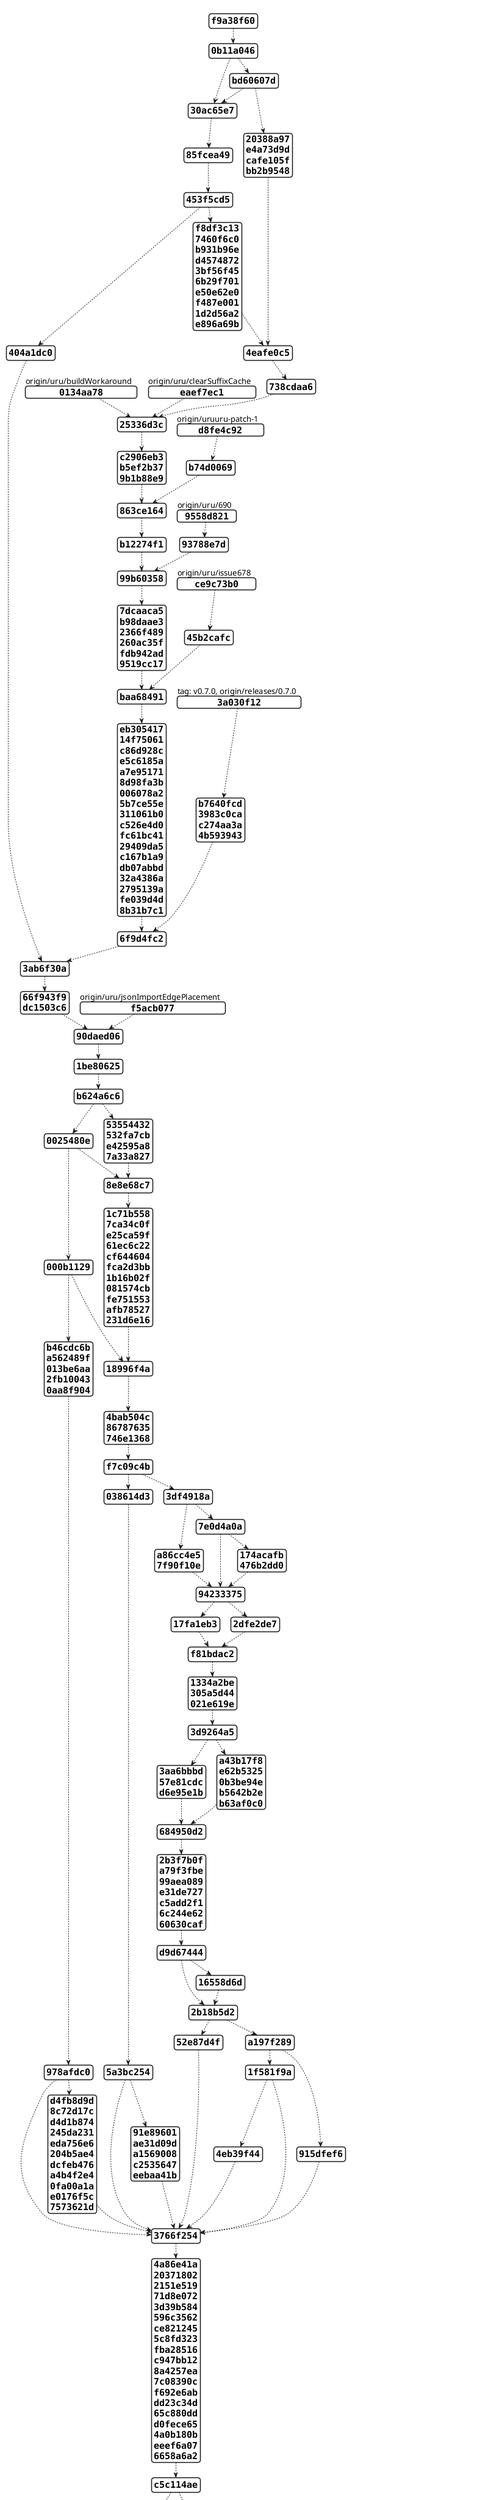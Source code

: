 {
  "sha1": "6piuqxz37squvqdt8wq9xllca2xgjy5",
  "insertion": {
    "when": "2024-05-30T20:48:21.010Z",
    "user": "plantuml@gmail.com"
  }
}
@startgit
* f9a38f60 Melk: Fix wrong dependency links. #718
*   0b11a046 Merge pull request #713 from eclipse/uru/forceStressLabel
|\  
| *   bd60607d Merge branch 'master' into uru/forceStressLabel
| |\  
| |/  
|/|   
* | 30ac65e7 force.test: added plugin itself and tests for FGraph import
* | 85fcea49 force: fixed an issue where edges were imported twice
* |   453f5cd5 Merge pull request #711 from soerendomroes/sdo/issue688
|\ \  
| * | 404a1dc0 core: Document content alignment properly #688
* | | f8df3c13 alg.rectpacking.test: initialize plain java layout
* | | 7460f6c0 alg.*: added nodeSize.minimum to supported options
* | | b931b96e alg.core.test: Added test checking node micro layout is executed for all layout algorithms supporting it
* | | d4574872 alg.rectpacking: #695 invoke node micro layout
* | | 3bf56f45 alg.radial: #695 invoke node micro layout
* | | 6b29f701 alg.mrtree: #695 invoke node micro layout
* | | e50e62e0 alg.force: #695 invoke node micro layout
* | | f487e001 core: added layout option to deactivate node micro layout
* | | 1d2d56a2 alg.common: created utility class to perform node micro layout
* | | e896a69b layered: Cache port sides after sorting ports #696
| | * 20388a97 stress: added an already supported layout option
| | * e4a73d9d stress: properly position edge labels
| | * cafe105f force: allow edge labels to be positioned inline
| | * bb2b9548 force: fixed an issue where a label's height was not considered
| |/  
|/|   
* | 4eafe0c5 core.service: workaround for broken eclipse plugin dependency on maven central
* | 738cdaa6 core: clear suffix cache when new layout options have been registered
| | * 0134aa78 (origin/uru/buildWorkaround) core.service: workaround for broken eclipse plugin dependency on maven central
| |/  
|/|   
| | * eaef7ec1 (origin/uru/clearSuffixCache) core: clear suffix cache when new layout options have been registered
| |/  
|/|   
* | 25336d3c Update MelkDocumentationGenerator.xtend
* | c2906eb3 alg.core: for UNDEFINED layout direction, stack node labels vertically when in the same cell
* | b5ef2b37 rectpacking: removed unused import
* | 9b1b88e9 graph.json: removed unneccesary import
| | * d8fe4c92 (origin/uruuru-patch-1) rectpacking: removed unused import
| | * b74d0069 graph.json: removed unneccesary import
| |/  
|/|   
* | 863ce164 layered: #690 adjusted layerChoiceConstraint option doc
* | b12274f1 layered: #690 Extended documentation of 'positionChoiceConstraint'
| | * 9558d821 (origin/uru/690) layered: #690 adjusted layerChoiceConstraint option doc
| | * 93788e7d layered: #690 Extended documentation of 'positionChoiceConstraint'
| |/  
|/|   
* | 99b60358 layered.test: add test case for #682
* | 7dcaaca5 #682: Correct node labels padding when direction is not RIGHT
* | b98daae3 layered.test: add test case for #680
* | 2366f489 #680: Fixes external port positioning
* | 260ac35f graph.json.test: #678 run PlainJavaInitialization only once
* | fdb942ad test: #678 prevent repeated registration of layout options
* | 9519cc17 Update algorithmstructure.md
| | * ce9c73b0 (origin/uru/issue678) graph.json.test: #678 run PlainJavaInitialization only once
| | * 45b2cafc test: #678 prevent repeated registration of layout options
| |/  
|/|   
* | baa68491 Build: Add a downloads management script. #675
* | eb305417 Update ci.yml
* | 14f75061 Update ci.yml
* | c86d928c Update ci.yml
* | e5c6185a Build: Update GitHub CI to new build. #672
* | a7e95171 Docs: Update to new build. #672
* | 8d98fa3b Build: Move additional build scripts to releng folder.
* | 006078a2 Build: Get rid of additional Maven repo for melk compiler. #672
* | 5b7ce55e Build: Move nightly build to downloads server. #672
* | 311061b0 Docs: Fixed release notes link.
* | c526e4d0 Added consider model order to release nodes.
* | fc61bc41 Docs: Update release notes.
* | 29409da5 Docs: Started writing release notes.
* | c167b1a9 Build: Fixed call to publication script.
* | db07abbd *: #657 removed outdated workarounds
* | 32a4386a Release: Bump version numbers on master.
* | 2795139a Build: Remove Javadocs. #185
* | fe039d4d Release: Extend documentation.
* | 8b31b7c1 Release: Extend release documentation.
| | * 3a030f12 (tag: v0.7.0, origin/releases/0.7.0) Docs: Release notes.
| | * b7640fcd *: #657 removed outdated workarounds
| | * 3983c0ca Build: Fixed call to publication script.
| | * c274aa3a Build: Remove Javadocs. #185
| | * 4b593943 Release: Release preparations.
| |/  
|/|   
* | 6f9d4fc2 *: #666 Adjusted code to removal of EdgeLP.UNDEF
|/  
* 3ab6f30a core: #666 removed EdgeLabelPlacement.UNDEFINED
* 66f943f9 Layered: Fix hierarchy handling. #665
* dc1503c6 graph.json: dont set default edge label placement
| * f5acb077 (origin/uru/jsonImportEdgePlacement) graph.json: dont set default edge label placement
|/  
* 90daed06 Update elkjs.yml
* 1be80625 Layered: Add user-defined direction priority to partition edges.
*   b624a6c6 Merge pull request #640 from soerendomroes/sdo/preserveNodeEdgeOrder
|\  
| *   0025480e Merge branch 'master' of git@github.com:eclipse/elk.git into sdo/preserveNodeEdgeOrder
| |\  
| * \   000b1129 Merge master into sdo/preservedOrder.
| |\ \  
| * | | b46cdc6b Layered: Prevent randomization on first crossing minimization run #608
| * | | a562489f layered: Assert that cases that cannot occur really does not occur #608.
| * | | 013be6aa Layered: Even f order was preserved always do one forward sweep.
| * | | 2fb10043 Layered: Renamed preserveOrder to considerModelOrder #608.
| * | | 0aa8f904 Layered: Added preserve order test #608.
| * | |   978afdc0 Merged master into sdo/preserveNodeEdgeOrder
| |\ \ \  
| * | | | d4fb8d9d layered: To preserve order crossing minimization should try a run with the preserved order first #608
| * | | | 8c72d17c layered: Added SortByInputModel processor dependencies #608
| * | | | d4d1b874 layered: Preserve order: Docu and cleanup #608
| * | | | 245da231 layered: Only set model order if order preserving is enabled #608.
| * | | | eda756e6 layered: Order outgoing ports by the node they connect to #608.
| * | | | 204b5ae4 layered: Add ordering option to primarily use edge order #608
| * | | | dcfeb476 layered: Preserve component ordering #608
| * | | | a4b4f2e4 layered: No crossing minimization if preserved order causes no crossings #608
| * | | | 0fa00a1a layered: Movd model order comparator in separate classes #608
| * | | | e0176f5c layered: Fixed node ordering for long edge cases #608.
| * | | | 7573621d layered: Preserve node and edge order #608
* | | | | 53554432 Layered: Implement review comments. #660
* | | | | 532fa7cb Layered: Fix cycles breaking layout partitions. #656
* | | | | e42595a8 layered: #628 added unit test
* | | | | 7a33a827 layered: #628 fixed greedySwitch during hierarchical layout
| |_|_|/  
|/| | |   
* | | | 8e8e68c7 alg.*: #657 removed outdated workarounds
* | | | 1c71b558 Layered: Unit test for #143 and #318.
* | | | 7ca34c0f Layered: Implement review comments. #653
* | | | e25ca59f Layered: Fix failing tests and wrong junction points. #318
* | | | 61ec6c22 Layered: Determine best position to split edge segments at. #318
* | | | cf644604 Layered: Resolve critical cycles by splitting hyperedge segments. #318
* | | | fca2d3bb Layered: Hyperedge segments can now be split. #318
* | | | 1b16b02f Layered: Fix bug. #318
* | | | 081574cb Layered: Find cycles between critical dependencies. #318
* | | | fe751553 Layered: Refactor edge segment cycle breaking. #318
* | | | afb78527 Layered: Detect critical dependencies that would cause edge overlaps. #318
* | | | 231d6e16 Layered: Refactored orthogonal edge routing. #318
| |_|/  
|/| |   
* | | 18996f4a Layered: Fix layer constraint processing. #623
* | | 4bab504c core: IndividualSpacings option impl IDataObject
* | | 86787635 *: adjusted code to 'spacing.individual' rename
* | | 746e1368 core: renamed 'spacing.individualOverride'
* | |   f7c09c4b Merge pull request #635 from soerendomroes/sdo/compoundGraphVisitor
|\ \ \  
| * | | 038614d3 layered: Interactive: Adapted to layered option changes.
| * | |   5a3bc254 Merge branch 'master' of git@github.com:eclipse/elk.git into sdo/compoundGraphVisitor
| |\ \ \  
| | | |/  
| | |/|   
| * | | 91e89601 layered: Added description to interactive layered graph visitor.
| * | | ae31d09d layered: Explained pseudo spacing in InteractiveLayeredGraphVisitor.
| * | | a1569008 core.service: Correctly application of compound graph visitor.
| * | | c2535647 Moved interactive visitors, cleanup, use visitors as intended.
| * | | eebaa41b Added CompoundGraphVisitor and interactive layered/rectpacking graph visitors.
| | |/  
| |/|   
* | |   3df4918a Merge pull request #649 from eclipse/cds/issue594
|\ \ \  
| * | | a86cc4e5 Layered: Improve spacing documentation. #594
| * | | 7f90f10e Layered: Comment-related spacings are now inherited. #594
| | |/  
| |/|   
* | |   7e0d4a0a Merge pull request #650 from eclipse/cds/issue588
|\ \ \  
| |/ /  
|/| |   
| * | 174acafb Layered: Improve exception message. #588
| * | 476b2dd0 Layered: Proper error message for invalid hierarchical edges. #588
|/ /  
* |   94233375 Merge pull request #647 from eclipse/uru/issue646
|\ \  
| * | 17fa1eb3 layered: #646 rename options *ID -> *Id
* | | 2dfe2de7 docs: added afdesigner logo src
|/ /  
* | f81bdac2 test: added hierarchical test cases wherever ptolemy models were used
* | 1334a2be Alg: Fix negative node margins. #616
* | 305a5d44 Layered: Remove problematic assertion. #599
* | 021e619e Layered: Fix DFS cycle breaker. #600
* |   3d9264a5 Merge pull request #642 from eclipse/uru/removeInheritDocs
|\ \  
| * | 3aa6bbbd layered: fix invalid @Override
| * | 57e81cdc test,docs: adjusted further inheritDocs
| * | d6e95e1b plugins/*: removed superfluous 'inheritDoc'
* | | a43b17f8 layered: corrected invalid comment
* | | e62b5325 Core: Add convenience method to PortLabelPlacement.
* | | 0b3be94e Layered: Adhere to comment box spacings. #594
* | | b5642b2e Layered: Add unit test for comment box spacings. #594
* | | b63af0c0 Core, Layered: Add new comment-related spacings. #594
|/ /  
* | 684950d2 core: validity check for {Port|Node}LabelPlacement
* | 2b3f7b0f core: revised small parts of port label placement
* | a79f3fbe core: introduced DeprecatedLayoutOptionReplacer
* | 99aea089 alg.common: #626 added test for PortLabelPlacement
* | e31de727 akg.common: #626 integrated ALWAYS_SAME_SIDE
* | c5add2f1 layered: #626 adjstd to new PortLabelPlacement
* | 6c244e62 alg.common: #626 adjstd to new PortLabelPlacement
* | 60630caf core: #626 streamlined PortLabelPlacement:
* |   d9d67444 Merge pull request #639 from eclipse/uru/correctCopyrightTemplate
|\ \  
| * | 16558d6d *: Corrected copyright template
|/ /  
* |   2b18b5d2 Merge pull request #637 from eclipse/uru/updateTargetPlatform
|\ \  
| * | 52e87d4f build: updated target platform
| |/  
* |   a197f289 Merge pull request #633 from eclipse/uru/jsonExporterHtmlEscape
|\ \  
| * | 915dfef6 graph.json: disabled html escaping of exporter output
| |/  
* |   1f581f9a Merge pull request #632 from eclipse/uru/nonProgrammaticPortIndex
|\ \  
| |/  
|/|   
| * 4eb39f44 core: removed 'programmatic' from 'port.index'
|/  
* 3766f254 graph.json.test: fixes after latest PR merges
* 4a86e41a layered: add 'baseValue' spacing configuration
* 20371802 layered: Added LayeredSpacings class
* 2151e519 core: Added ElkSpacings class
* 71d8e072 core.{service?}: moved OPTION_TARGET_FILTER to LayoutConfigurator
* 3d39b584 graph.json: Added im-/export of Individual spacings, and a test
* 596c3562 graph.json.text.ide: minor correction in proposal provider
* ce821245 graph.json.text: minor correction in formatter
* 5c8fd323 graph.json.text.ui: added proposal provider and convert action
* fba28516 graph.text.ide: use core's content assist for proposals
* c947bb12 graph.json.text: added proposal provider
* 8a4257ea core: added utility class generating layout option content assist
* 7c08390c graph.json.text.*: added to plugins pom and sdk feature
* f692e6ab graph.json.text: first implementation of a formatter
* dd23c34d graph.json.text: added sequencer, transient value service
* 65c880dd graph.json.text: added value converters and name provider
* d0fece65 graph.json.text: updated manifests and poms
* 4a0b180b graph.json.text: added generated code
* eeef6a07 graph.json.text: First reasonable grammar
* 6658a6a2 graph.json.text: initial project
*   c5c114ae Merge pull request #615 from soerendomroes/graphvisitor
|\  
| *   8952c6c8 Merge remote-tracking branch 'origin/master' into graphvisitor
| |\  
| |/  
|/|   
* | abe283e7 website: another go at fixing the footer
| * a8d832ef Service: Remove unnecessary check.
| * 8770312a Allow IGraphElementVisitor to configure layouts.
| | * 14a471fd (origin/uru/issue620_indivSpac) elkt: added custom astfactory for individual spacings
| | * 70cf1763 elkt: added generated code
| | * 2f7fed43 elkt: added 'individualSpacing' block to grammar
| |/  
|/|   
* | 28b54552 website: adjusted card classes to bs4
* | 21ba2df9 website: corrected unit test note
* | c1cfcee2 website: make footer stick to bottom
* |   eda96868 Merge pull request #619 from eclipse/uru/issue605_renameNorthSouth
|\ \  
| * | a378173f layered: #605 added test for allowNonFlowPortsToSwitchSides option
| * | 72fc54c0 layered: #605 adjusted code to renaming of northOrSouthPort
| * | 0028ec40 layered: #605 renamed northOrSouthPort to allowNonFlowPortsToSwitchSides
* | |   a0b9724d Merge pull request #613 from eclipse/uru/logos
|\ \ \  
| * | | 499fd21f readme: added logo
| * | | 6b43df8c docs: added icons to navbar and jumbotron
| * | | 037202d9 docs: added logos
| * | | e1045537 docs: use bootstrap 4.0.0 instead of -alpha.6
* | | | 0180202e Update nightly.yml
* | | | 337a5dba Update ci.yml
* | | | 44ab3bbb actions: use Java 11 as well for elkjs
| |/ /  
|/| |   
| | | * c105e7b8 (origin/uru/issue576_labelNode) core.nodespacing: #576 further adjustments
| | | * 2402d990 core.nodespacing: #576 adjusted NodeMarginCalculator
| | | * e2bcc045 layered: #576 adjustment after 'labelNode' removal
| | | * aaf32e10 core: #576 turned 'spacing.labelNode' into 'nodeLabels.margin'
| |_|/  
|/| |   
* | | a3b9b656 actions: added java11 to cis
* | | fdf40bd5 Update ci.yml
* | | 91d36bba actions: added doc to nightly.yml
* | | 59833909 Update ci.yml
* | | 6bc59184 actions: added doc to ci.yml
* | | 9c5045b1 actions: added doc to elkjs.yml
| |/  
|/|   
* |   815cb62a Merge pull request #612 from eclipse/cds/issue611
|\ \  
| * | cdf04627 Graphviz: Consistent algorithm names. #611
| * | 082d34ec More consistent algorithm names. #611
* | |   4803312e Merge pull request #609 from soerendomroes/fix-contentAlignment
|\ \ \  
| * | | b7e08bf0 Box, rectpacking: Removed algorithm specific content alignment.
| * | | 8f61b79e ElkUtilTest: Corrected setting setting of content alignment.
| * | | 3bfe9fc9 Revert "Fix content alignment (box, rectpacking)."
| * | | f1c16e18 Added tests for translate with content alignment.
| * | | 14d405e0 Fix content alignment (box, rectpacking).
| | |/  
| |/|   
* | |   3dec348a Merge pull request #610 from eclipse/cds/issue603
|\ \ \  
| |/ /  
|/| |   
| * | 216a7a04 Layered: Fix test issue. #603
| * | 8eb70db8 Layered: Fix too small compound node padding for node labels. #603
| * | d1d82f71 Layered: Add unit test for issue #603.
| |/  
* | 37ae3cae Graph Text: Change default property proposal mechanism.
* | d65a9642 melk.doc: properly extract enum literals #604
|/  
*   e54c6ca8 Merge pull request #602 from eclipse/cds/issue601
|\  
| * d0ee1ee4 Core: Register CoreOptions explicitly. #601
|/  
*   cfad8797 Merge pull request #597 from eclipse/cds/issue596
|\  
| * 539e889e Layered: Fix port label size influencing hierarchical node margins. #596
| * 9d6f9be1 Layered: Simplify code and add graph logging to hierarchical layout.
| * 6c1a2bc8 Layered: Add unit test for #596.
|/  
*   d80fb19f Merge pull request #595 from eclipse/cds/issue546
|\  
| * c7008a8e Docs: Improve wording.
| * 2effe3d8 Layered: Fix source coordinate offsets of hierarchical edges. #546
| * 3718460f Layered: Improved descriptions of debug graphs.
| * 5b7912dd Docs: Document hasProperty(...).
| * b2a0d8a8 Layered: Add unit test for #546.
* |   a1cbd095 Merge pull request #593 from soerendomroes/sdo/rectpackingTargetWidth
|\ \  
| * | 0255e0be Removed targetWidth default value.
| * | 591c4b4f Added target width to rectpacking. Fixed empty subrows in rectpacking during compaction.
* | |   fe57d4a2 Merge pull request #584 from soerendomroes/sdo/fix583
|\ \ \  
| * | | e30e49d0 Added rectpacking tests to pom.
| |/ /  
| * | 6c225b12 Moved elk.rectpacking.test to elk.alg.rectpacking.test.
| * |   2bfe0de1 Merged master.
| |\ \  
| * | | 28ca334d Fixed broken header and wrong automatic-modulname.
| * | | 8d0333dd Added test for rectpacking issue.
| * | | 778dbb4f Rectpacking: Use estimated width for node placement.
| * | | 230a40d2 Rectpacking: Moved OptimizationGoal enum to options package.
| * | | 64764ba8 Rectpacking: Do not override parent width with the estimated width.
| | |/  
| |/|   
* | |   2af10078 Merge pull request #572 from eclipse/issues/405
|\ \ \  
| * | | a84b71c2 layered: added tests for #405
| * | | d72acf9d layered: fixed mirroring of port labels #405
* | | | 4e795f61 Layered: Fix partitions. #591
* | | | 0d945347 Layered: Tiny improvements.
* | | | 9b62fc27 Layered: Add unit test to test correct partitions. #591
* | | | 2afeb18e Layered: Fix PartitionPreprocessor to accept non-consecutive IDs. #592
* | | | 490e07e5 Layered: Changed test name to be more precise.
* | | |   cae32ddb Merge pull request #590 from eclipse/uru/issue579
|\ \ \ \  
| * \ \ \   f2319dae Merge branch 'master' into uru/issue579
| |\ \ \ \  
| |/ / / /  
|/| | | |   
* | | | |   b95f63dd Merge pull request #589 from eclipse/layeredMelk
|\ \ \ \ \  
| |_|_|_|/  
|/| | | |   
| * | | | 32901416 layered: removed superfluous default on spacing.nodeNode
|/ / / /  
| * | | ffeed684 layered: melk, converted tabs to spaces
|/ / /  
* | | cec1ff01 layered: Fixed comment
* | | 80c750ff elkt: adjusted proposal provider for PARENTS/NODES targets
* | | 08ab5dea elkt: issue a warning if a specified 'key' is unknown #556
* | | 9682809e elkt: dynamically create properties for unknown 'key's #557
* | |   2b6d6e49 Merge pull request #582 from eclipse/uru/issue579
|\ \ \  
| * | | f68f5184 *.melk: reformatted all files
| * | | 492a0239 core.meta: changed formatter
* | | |   a96631e7 Merge pull request #569 from eclipse/uru/issue515
|\ \ \ \  
| * | | | faa66320 layered: fixed polyline overlapping nodes #515
| * | | | fbe3a414 elk.core.math: Fixed double eq issue in ElkMath#intersects
* | | | |   a91730de Merge pull request #581 from eclipse/uru/issue577
|\ \ \ \ \  
| | |/ / /  
| |/| | /   
| |_|_|/    
|/| | |     
| * | | fd70c604 core: Corrected out-of-date comment
| * | | 75c84c56 alg.*: removed 'legacyIds' from melks #577
|/ / /  
* | |   5305eeb6 Merge pull request #580 from eclipse/uru/issue578
|\ \ \  
| |/ /  
|/| |   
| * | 721878fc core: removed 'programmatic' from a number of options
|/ /  
* |   d3e938d6 Merge pull request #568 from eclipse/uru/jsonExport
|\ \  
| * | e27c602e graph.json: guard export of layout options agains npe #567
| * | ee804652 graph.json: omit empty junction points during export #559
| * | 9882d5bf graph.json: allow to switch between lenient/non-lenient parsing when importing #344
* | |   6daa7598 Merge pull request #571 from eclipse/uru/removeGraphitiConn
|\ \ \  
| * | | 1e24420b conn.graphiti: adjusted doc after removal #536
| * | | 20556172 conn.graphiti: adjusted build files after removal #536
| * | | 9c0592eb conn.graphiti: removed feature #536
| * | | 4a630cd5 conn.graphiti: removed plugin #536
| | |/  
| |/|   
* | |   a569aeca Merge pull request #573 from eclipse/uru/buildEa-1
|\ \ \  
| * | | 3dd18f91 build: use 'enableAssertions' for tycho surefire
| |/ /  
* | | 44542874 actions: be less verbose in log
* | | 389754e0 actions: ci uses -fae now
|/ /  
* |   9a0f2c23 Merge pull request #566 from eclipse/cds/issue548
|\ \  
| * | bcfab64e Layered: Fix NPE with fixed-position inside self loops. #548
| * | 7fdf5d1f Layered: Unit test for #548.
|/ /  
* |   4a561278 Merge pull request #564 from eclipse/cds/issue562
|\ \  
| * | 691af023 Core: Fix layout algorithm resolving with inside self loops. #562
| * | c505dc2b Core: Add unit test for #562.
* | |   460d2e8e Merge pull request #554 from soerendomroes/tooBigPositionConstraint
|\ \ \  
| |/ /  
|/| |   
| * |   b526c29a Merge branch 'master' into tooBigPositionConstraint
| |\ \  
| * | | 9cb5395e Rectpacking: Handle too big position constraints.
* | | |   bd186516 Merge pull request #561 from eclipse/cds/issue552
|\ \ \ \  
| |_|/ /  
|/| | |   
| * | | 17e396e2 Layered: Fixed self loops in hierarchical graphs. #552
| * | |   b8569800 Merge branch 'master' into cds/issue552
| |\ \ \  
| |/ / /  
|/| | |   
* | | |   85bb5bdd Merge pull request #560 from eclipse/cds/issue541
|\ \ \ \  
| |_|/ /  
|/| | |   
| * | | 43f5a39d Layered: Fix NPE in EndLabelSorter. #541
| * | | 3cdc28dc Tests: Add unit test for #541.
| * | | f62327a6 Tests: Add FileNameFilter to add several files at once based on names.
* | | | ff4bf8cf Changed openkieler urls to only kieler
* | | | 8c3535ca Docs: Update front page. #551
|/ / /  
| * | f4604c63 Layered: Add unit test for #552
|/ /  
* | 607111a8 Docs: Fixed broken image in reference documentation. #534
|/  
*   e63fac76 Merge pull request #545 from eclipse/uru/switch_tests_to_elkg
|\  
| * 13624e1c test.framework: #537 only set default filter if none has been set before
| * c8b095ae Use elkg instead of elkt for ptolemy models during tests
* |   51ed0b04 Merge pull request #543 from eclipse/uru/fix_tests2
|\ \  
| * | 7564ff2d layered.p4nodes: Fixed double equality comparison in assert
| * | 296d1125 Fixed an issue where test execution reported failed tests as successful
* | |   2f70e612 Merge pull request #538 from eclipse/uru/fix_tests
|\ \ \  
| |_|/  
|/| |   
| * | 8cfcdec4 graph.json.test: actually build xtend-based tests during mvn compilation
| * | 5300bf29 layered.test: amended a test to initialize ElkReflect
| * | 46507b7c layered: removed an assertion that led to a failing test
| * | facbbdd5 layered.test: removed superfluous syso
|/ /  
* |   0c8dd426 Merge pull request #535 from soerendomroes/contentAligment
|\ \  
| * | 7f67fcc9 Set default content alignment to top left.
| * | c8a09a79 Added custom default for box, rectpacking for content alignment. Added content alignment to supported options for box and rectpacking.
| * | c5f5fe1d Revert "Added custom default for box and rectpacking contentAlignment."
| * |   35f24ab0 Merge branch 'contentAligment' of git@github.com:soerendomroes/elk.git into contentAligment
| |\ \  
| | * | 7e8f3a70 Added getter for default content alignment.
| * | | cb59d9e6 Added custom default for box and rectpacking contentAlignment.
| |/ /  
| * | f748dc3b Added content aligment for rectpacking and box.
* | |   5b3b1012 Merge pull request #539 from eclipse/uru/remove_warnings
|\ \ \  
| * | | 28cf9a7e core.meta: use imgTitle variable as 'alt' for image
| * | | 15a354b0 *: Removed several warning that occur during compilation
* | | | ef88a463 Create ci.yml
* | | | c83383b8 Update nightly.yml
* | | | 7d5e21d7 Update nightly.yml
* | | | a1597487 Update elkjs.yml
| |_|/  
|/| |   
* | | 4e3e141b Update elkjs.yml
* | | 55467cf2 Update elkjs.yml
* | | a0aca05c Create elkjs.yml
* | | 916ea237 Update nightly.yml
* | | 3e433c94 Docs: More precise build documentation.
|/ /  
* | 7fa9a3c0 Update nightly.yml
* | 2e08edd2 Update nightly.yml
* | 7b94f874 Update nightly.yml
* | 67caf2f2 Update nightly.yml
* | 0edc28a4 Update nightly.yml
* | f1876284 First shot at a nightly github action
* | b06ded20 Core: Remove import statement.
* | 2a676648 Core: Fix GWT compatibility.
* | 5e8233c4 Layered: Fix in-layer constraints between non-dummy nodes. #528
* | a5a72527 Layered: Code formatting.
* | 2037230f Layered: Add unit test for in-layer constraints. #528
* |   dbf66d73 Merge pull request #529 from soerendomroes/rectPackingScaleMeasureFix
|\ \  
| |/  
|/|   
| *   a5c2a69f Merge branch 'master' into rectPackingScaleMeasureFix
| |\  
| |/  
|/|   
* | c47e53ec Docs: Make Java build version more prominent.
* | 8b974a09 GRandom: Move graph generation out of UI plug-in.
* | f622fdb4 Test: Register meta data providers explicitly again. #402
* | 454c0309 Build: Fix build properties. #402
* | 88b0d8c1 Tests: Test layout algorithm registration. #402
* | 22a15740 Debug: New Project wizard creates service loader definition. #402
* | 943a8c62 Docs: Update to service loaders. #402
* | c5fdb6c0 Core: Migrate from extension points to services. #402
* | de729593 Tests: Test didn't pick up on LabelSorter renaming. #450
* |   aa2ea5d7 Merge branch 'cds/issue450'
|\ \  
| * | 4a9a38d6 Layered: Rename LabelSorter to EndLabelSorter. #450
| * | ba424eef Layered: Perfected LabelSorter. #450
| * | 9f32cae3 Layered: Sort end labels of different edges. #450
| * | 38c9ac3c Layered: Change internal handling of end labels. #450
| * | 52135a0e Layered: Add basic label sorter, along with unit test. #450
| * | e8c72303 Core, Alg: Expose label text in label adapters.
* | | 220f0e74 Docs: Add good path settings for unit test configurations.
|/ /  
| * 625d631f FIxed scale measure calculation.
|/  
* 5fe98ff3 Layered: Remove obsolete big nodes code. #523
* 6c71ed5f RectPacking: Fixed algorithm ID. #507
* 6470a0c2 Layer: Fix empty layers caused by LayerConstraintProcessor. #525
* bbea5044 Tests: Improve test descriptions.
* ab90738b Tests: Try running test classes in parallel.
* fb9426a4 Layered: Fix empty layers produced by InteractiveLayerer. #524
* acf12c2c Layered: Remove big nodes processing. #523
* d0f7c71e Layered: Migrate old tests from the KIELER days. #486
* 318df177 Tests: Default configuration can now add edge labels as well.
* 23bdb9cc Tests: Fix white box tests for multiple processors not working.
* 6861d738 Layered: Fix invalid component conflict.
* 76babe2a Layered: Give test plug-in access to internal classes. #486
* c6870ae1 Fix m2e error markers. #517
*   fe68b1a3 Merge pull request #516 from sailingKieler/elkServicePlugin
|\  
| * 80929ffc Service: changed super class of 'ElkServicePlugin' from 'AbstractUIPlugin' to just 'Plugin'
* | 3d72b616 Build: Migrate to Xtext 2.20. #500
* | 39d35f87 Setup: More setup fixes.
* | 4f28223b Setup: Setup improvements. #500
* | d50c1af3 Setup: Update to Xtext 2.20. #500
|/  
*   883c156b Merge pull request #514 from sailingKieler/cs-platformRunningCheckInElkService
|\  
| * fa07f4d3 Service: two minor changes facilitating usage without a running eclipse platform
|/  
* 524db617 Docs: Add release 0.6.1 to website.
*   aa9cf106 Merge pull request #513 from sailingKieler/cs-publishElkServiceFollowUp
|\  
| * 522ecf99 Service: follow-up on "Service: dropped exclusion while publishing to maven central": some dependency refinements
* |   22598ab2 Merge pull request #512 from soerendomroes/master
|\ \  
| * | dbb2ad0d Node expansion considers the minimum size of the parent.
* | |   d0e41f61 Merge pull request #511 from sailingKieler/cs-publishElkService
|\ \ \  
| | |/  
| |/|   
| * | a5ecaded Service: dropped exclusion while publishing to maven central
* | | 27312c7f Git: Ignore m2e preference files for now.
* | |   75062885 Merge pull request #510 from soerendomroes/master
|\ \ \  
| |/ /  
|/| /   
| |/    
| * 38b82483 Renamed bundle to rectpacking. Removed unnecessary emf references.
|/  
*   38ddbaf8 Merge pull request #508 from eclipse/uru/fixElkjs
|\  
| * 64d00710 Excluded debug output from elkjs build
|/  
* 356d248e Docs: Update list of support channels.
*   6a066bcb Merge pull request #505 from soerendomroes/sdo/fix-rect-pack
|\  
| * 6b0157d7 RectPacking: Cleanup.
| * b464df08 rectPacking: Corrected alogrithm label .
| * 0e1f2166 RectPacking: Improved logging. Resize parent correctly.
| *   d8bf49ff Merge branch 'master' of git@github.com:soerendomroes/elk.git
| |\  
| | * d3584ff9 RectPacking: Delete row optimization.
| * | b4010074 RectPacking: Delete row optimization.
* | | 69a27d63 Layered: Fixed hyperedges with merge edges set to true. #504
|/ /  
* | a73c32fb Layered: Proper outside label placement for hierarchical ports. #491
* |   5fb648d1 Merge pull request #501 from soerendomroes/sdo/interactive
|\ \  
| * \   aab3aad6 Merge branch 'master' into sdo/interactive
| |\ \  
| |/ /  
|/| |   
* | | 369b1871 Docs: Slight improvements to build page.
* | | b35850ce Build: Extend build documentation.
* | | bdcb9748 Build: Update release documentation.
* | | 9d6f5924 Core: Migrate old tests to ELK. #486
* | | f0714e19 Layered: Have ELK Layered support more port label options. #492
* | | 2c0e7f8c Common: Fix bug that causes port label-edge overlaps. #491
* | | 2f2779e4 Common: Add port label placement configuration option. #492
* | | ed5a9616 Layered: Fixed compound nodes not being high enough. #502
* | | 3f425682 Common: Support next-to-port label placement for outside labels. #491
| * | 58bb505f Worked on cds remarks.
| |/  
| * f602e843 Renamed packing strategy to optimization goal.
| *   52c306a8 Merge branch 'master' of git@github.com:eclipse/elk.git into sdo/interactive
| |\  
| |/  
|/|   
* |   a9b56b19 (origin/sdo/rectpacking) Merge pull request #499 from soerendomroes/sdo/rectPackingLeftToRight
|\ \  
| | * 9f7e75d2 Added options for interactive mode for rectpacking and layered.
| |/  
| * 61e80eb4 Corrected spelling mistake.
| * d120efd7 Reverted changes in target platform.
| * 1d575015 Fixed license header.
| *   11b136b5 Merged elk/master. Reverted change to targetplatform.
| |\  
| |/  
|/|   
* | 9de7df63 Change how layout algorithms are resolved (#498)
* | c513c0f9 Core: Fixed box layouter not adapting content to min parent size. #489
* | e253c693 Core: Cosmetic updates to box layouter code.
* |   092b6c86 Merge pull request #493 from sailingKieler/graphAdaperts-NPE-fix
|\ \  
| * | 01f9a962 fix of potential NPE in 'ElkGraphAdapters'
* | | 3b6d8d45 docs: Improve edge containment documentation. 425
* | | 100687ec Layered: Fix strange layering with hierarchical ports. #455
* | | 9ee24ae7 Layered: Improved priority option documentation. #473
* | | fc70b6a6 Algorithms: Improved priority option documentation. #473
* | | fc66c26b core.debug: Add timestamps to layout runs in debug views. #488
* | | 25eb0d92 Layered: Add unit test for #463.
* | | 04e2d8bc docs: Website build fix. #481
* | | a36f4f47 build: Fix website publishing. #481
* | | 9271193c docs: Change download links to HTTPS. #487
* | | cc64cd1b build: Build cleanup. #487
|/ /  
* | 1941bf37 alg.common: Remove unused method.
* |   3c28c063 Merge pull request #484 from soerendomroes/master
|\ \  
| | * f93dbd37 RectPacking corrected copyright.
| | * 59038ecf RectPcaking: Documentation for layout options.
| | * 99a356f3 Fixed compaction and expansion steps. Added javadoc.
| | * cc894834 Added rect packing to tests.
| | * 58d5f2ad Rectangle stuffing.
| | * 05967ef1 Fixed issues with compaction.
| | * d5475c91 compaction mostly works.
| | * cb06192d Removed updated settings.
| | * bd67c9ca Added blockrow abstraction.
| | * 1258ff92 Wip on one approach to rectpacking.
| | * 36e3bad2 Use node node spacing in area approaximation.
| | * 6c3c9864 RectPacking: Corrected special case mode description.
| | * cd38aa89 Rect pack special case packing modes.
| | * 91efbe52 RectPacking: Node spacing for expanding nodes and special case (and fixes).
| | * c4516132 REctPacking: Added node node spacing to approaximation and placement.
| |/  
| * 13a5384e RectPacking: Initialize values with MIN_VALUE instead of -Infinity.
|/  
*   3345a638 Merge pull request #477 from lredor/bug/476
|\  
| * d86d98b0 Core: Fix multi-label alignment in vertical layout. #476
* |   c52df7a8 Merge pull request #480 from lredor/bug/479
|\ \  
| * | eb2173b2 Rectangle.Packing: Add class files in built jar file
|/ /  
* | 91919393 Docs: Added 0.6.0 release page.
|/  
* 84c6b07b General: Add contribution documentation.
* 7a213bd6 Core: Add option to keep FixedLayoutProvider from enlarging graphs. #475
* ac213349 Fix build.properties.
* ee4da269 Features: Fixed build.properties.
* 0fd20d89 Build: Fix XML file.
* 5e6b44c7 General: Fixed pom files.
* 11075714 Checkstyle: Update for new license headers.
* bd0d6526 Layered: Fix inline label alignment. #471
* 0c176d38 General: Fixed plugin.xml files.
* 4e545a51 General: Added missing file headers.
* d3f66f5f General: Update license files.
* 78a1ae73 General: Update top-level files.
* a3914f0c General: Update file templates for EPL 2.
* 926a90e7 General: Update genmodel licenses.
* 9288fa76 General: Migrate file headers to EPL-2.0.
* cf755c73 General: Remove contributors from file headers.
* acbd5c60 General: Add Maven builder to all projects (which Eclipse pretty much enforces anyway)
* a09a13b0 Layered: Respect self loop label size without label management. #470
*   065f8ac4 Merge branch 'cds/issue316'
|\  
| * 2de31e60 Layered: Respect size constraints with INCLUDE_CHILDREN. #316
| * dea206a1 Layered: Add test for #316
| * 65c386ca Tests: Small refactorings.
* | 3d2712a6 Rectangle.Packing: Now part of the build...
|/  
* 63e8607e Tests: Enable ticket-specific tests by giving them proper names.
* 9a1856b8 Release: Update version numbers.
* 2d0cbca7 Build: Add VERSION parameter to Jenkinsfile.
* 91db897d Tests: Fixed test dependencies.
* 6a5ce252 Build: Upate release documentation.
| * 436f3112 (tag: v0.6.1, origin/releases/0.6.1) Rectpacking: Fixed version
| * 648d8c7d Service: follow-up on "Service: dropped exclusion while publishing to maven central": some dependency refinements
| * f3901a87 Node expansion considers the minimum size of the parent.
| * 65371528 Service: dropped exclusion while publishing to maven central
| * 6267b89b Rectpacking: Port #510 to 0.6.1.
| * cf6e1631 Excluded debug output from elkjs build
| * 16090b2b RectPacking: Cleanup.
| * ea06c4cf rectPacking: Corrected alogrithm label .
| * 9adfb20b RectPacking: Improved logging. Resize parent correctly.
| * ee4aaefa RectPacking: Delete row optimization.
| * 4d46ef54 Layered: Fixed hyperedges with merge edges set to true. #504
| * 3caed775 Layered: Port interactive mode to 0.6.1. #501
| * e5465c20 Layered: Proper outside label placement for hierarchical ports. #491
| * 5a4c19f7 Layered: Have ELK Layered support more port label options. #492
| * faacc47c Common: Fix bug that causes port label-edge overlaps. #491
| * eb1d96a9 Common: Add port label placement configuration option. #492
| * 6957cf74 Common: Support next-to-port label placement for outside labels. #491
| * 60a57ca8 Tests: Disable test for 0.6.1.
| * 9a544982 Rect: Fixed rectangle packing algorithm.
| * bfd4325e Port of new RectPacking algorithm to 0.6.1
| * 452d47af Layered: Fixed compound nodes not being high enough. #502
| * 15e52444 Core: Fixed box layouter not adapting content to min parent size. #489
| * f5321037 Core: Cosmetic updates to box layouter code.
| * a635b970 fix of potential NPE in 'ElkGraphAdapters'
| * b819e865 Layered: Fix strange layering with hierarchical ports. #455
| * 8fcadb98 Layered: Improved priority option documentation. #473
| * 9cd03d05 Algorithms: Improved priority option documentation. #473
| * 5580ae6b Core: Fix multi-label alignment in vertical layout. #476
| * 70332642 build: Build cleanup. #487
| * db9f697c Release: Increase version numbers to 0.6.1.
| * 49ae04f7 (tag: v0.6.0, origin/releases/0.6.0) General: Add contribution documentation.
| * 07952f99 Core: Add option to keep FixedLayoutProvider from enlarging graphs. #475
| * b091f724 Fix build.properties.
| * 548c4882 Features: Fixed build.properties.
| * 488f3c8d Build: Fix XML file.
| * 3e5eb7bd General: Fixed pom files.
| * b0c07c0e Layered: Fix inline label alignment. #471
| * 557493d4 General: Fixed plugin.xml files.
| * 1d14de6f General: Added missing file headers.
| * a316700b General: Update license files.
| * ca099c5f General: Update top-level files.
| * 839170e9 General: Update genmodel licenses.
| * 3fc6bc4f General: Migrate file headers to EPL-2.0.
| * b5f4a821 General: Remove contributors from file headers.
| * fbd5f254 General: Add Maven builder to all projects (which Eclipse pretty much enforces anyway)
| * 3c107e91 Build: Fixed wrong build branch
| * 034fb5e7 Layered: Respect self loop label size without label management. #470
| * 2e489d56 Rectangle.Packing: Now part of the build...
| * b3bfcb10 Build: Default Jenkinsfile variable values.
| * e698dbe1 Release: Update Jenkinsfile.
| * 688d3d65 Release: Updated versions for 0.6.0.
|/  
* c57a6588 Core: Test size estimation with inside port labels.
* 4cb968fd Layered: Remove unused option.
* 0c9a0e48 Core, Layered: Add node-self loop spacing. #467
* 167a80f5 Layered: Hopefully fixed tests.
* 42a9007e Layered: Remove superfluous sysouts.
* d4ed4160 Layered: Fixed NaN in interactive crossing minimization. #453
* 0f671d98 Fix ElkJS build problem.
* d36016d7 Layered: Fixed PolylineSelfLoopRouterTest.
*   7ae6df70 Merge pull request #465 from eclipse/cds/selfloops
|\  
| * 2555ed65 Layered: Applied pull request comments. #446
| *   9b90fa69 Merge branch 'master' into cds/selfloops
| |\  
| * | 7108d17d Layered: Case problems with file names.
| * | 12151918 Layered: Self loops play well with ports incident to regular edges. #419
| * | a08c6771 Layered: Removed old self loop code. #446
| * | 8675e279 Layered: Self loop documentation cleanup. #446
| * | f40cef1d Layered: Implemented spline self lopp routing. #446
| * | f90049ba Layered: Fixed small bug in NubSpline.
| * | a8d42cf9 Layered: Finished label placement and fixed self loop routing bugs. #446
| * | 1fb6102c Layered: Added basic self loop label placement. #446
| * | 8b4cc123 Layered: Preliminary self loop label placement. #446
| * | 2ae299e8 Layered: Small code fixes.
| * | ea0d92f3 Layered: Implemented polyline self loop routing. #446
| * | 89bda881 Layered: Self loops now respect and set node margins. #446
| * | e61b0730 Layered: Fixed loads of little bugs and activated new self loop code. #446
| * | e61f29d9 Layered: Orthogonal routing and self loop postprocessing. #446
| * | b8e1bc00 Layered: Self loops are now assigned to routing slots. #446
| * | 7592faf7 Layered: Refactored OrthogonalRoutingGenerator.
| * | d53993e0 Layered: Small changes to self loop code.
| * | 565f96dc Layered: Compute self loop routing directions. #446
| * | 348afbaf Layered: Small code improvement.
| * | ed97463c Layered: Started writing a new SelfLoopOrderer. #446
| * | 2de92f3f Layered: Wrote new SelfLoopPreprocessor. #446
| * | 60bb7533 Tests: Allow test plug-in to access layered-internal packages.
| * | 0e3d90f0 Ignore m2e settings.
| * | 0e2d9e4a Core: Add NullElkProgressMonitor to be used in unit tests.
| * | 0d95f19b Layered: More old self loop code marking. #446
| * | db4c1ff7 Debug: Better background colour of layout graph.
| * | c3e0e2a9 Layered: Mark old self loop code as being old. Fresh start! #446
| * | a52134a3 Layered: Self loop code refactoring. #446
| * | bc3985c9 Layered: Added unit test for #444
| * | 4a52c371 Core.UI: Graph rendering canvas was missing a bit of code.
| * | 234fbd21 Layered: Add unit test for #433.
* | | 94a2e62f Layered: Hierarchical port anchors were ignored. #447
* | | a0ece95d Layered: Edge sections had no incoming or outgoing shapes.
* | | 70281183 Core: Fixes box layout interfering with minimum node size. #457
| |/  
|/|   
* | 938283d7 #461: Consider port spacing when calculating graph height
* |   3564463b Merge pull request #460 from soerendomroes/patch-2
|\ \  
| * | 0951b16c alg.disco.debug: Fix view icon not included
|/ /  
* |   833fbd8b Merge pull request #436 from eclipse/uru/elkjs-fixes
|\ \  
| * | 44b23a3c Corrected a single elkjs exclude
| * | 3c82e4be Added workaround for elkjs that allows to measure execution times in js
| * | e0733d8d Initial changes towards GWT compatibility
| * | f4807193 core.graph.json: Removed warnings from xtend code
|/ /  
* | 5c523373 Enhanced ConvertGraphHandler to remove data from converted graphs
* |   92444a02 Merge pull request #451 from eclipse/msp_navigateRenderer
|\ \  
| * | e756a257 Implemented zooming and panning for GraphRenderingCanvas
|/ /  
* |   c136a061 Merge pull request #449 from lredor/bug/automaticallySelectLoadedFile
|\ \  
| |/  
|/|   
| * b6b3596a Debug: Allow to drag'n'drop a file from Project Explorer to Layout Graph view
| * 22bc989e Debug: Select the loaded file in the Layout Graph view
| * a6329921 Debug: Let the view refresh before changing the selection
|/  
* f6747dc9 Layered: Fixed end labels with inverted ports.
* 49076775 Layered: Some formatting.
* dc5cef58 alg.test: Export public API packages.
* 92c4371e Tests: Memory improvements in the test framework. #442
* 92c8a47a Tests: Hopefully fix DirectLayoutTest. #399
* 32f42d7c Tests: Moved tests and fixed package names.
* 46bde712 Tests: Fixed unit tests. #399
* 583481ac Tests: Fixed more layered tests. #399
*   f80218be Merge pull request #440 from soerendomroes/sdo/issue-411
|\  
| * eb8f316d Removed unnecessary setting of anchor.
| * 0da91163 Added doc for setSide in LPort.
| * 5ae7d031 Automatically change port anchor when changing side.
* | fe54c51c Tests: Fixed shared tests.
* | f9d72634 Tests: Fixed warning. #442
* | b907c7a9 Tests: New layout test framework #442 (#443)
* | c0e688c8 Tests: Add initialization to failing tests.
* | 5324aec0 Build: Fixed wrong test path.
* | f9cc54ea Tests: Fixed wrong test graph creation. #399
* | 92d8e58d Build: Collect JUnit test results.
* | a3da4ba9 Core: Fix NPE in LayoutOptionProxy.
* | f5908fac Build: Gather JUnit test reports.
* | d595b9d7 Build: Separate integration tests from deployment.
* | 72715afa Build: Fixed jarsigner version.
* | 16f84fc1 Build: Increment build tool versions and enable unit tests.
* | c861a64e Docs: Add documentation on how to run unit tests.
* | 610611c2 Tests: Fixed test problems.
* | ee68ae87 Build: Update target platform to 2019-06 and replace win32 by win64.
* | 66c855d2 Test: Update test plug-in versions.
* | 185b024e Setup: Add 2019-06 target platform.
* | e068f89e Build: Add Jenkins pipeline.
* | 22654d91 Build: Improved the website publisher script a little.
* | ccdf02d6 Fixed broken indentation.
* |   7cb16365 Merge pull request #438 from soerendomroes/sdo/issue-429
|\ \  
| * | d373e590 Fixed typo.
| |/  
| * b29fd0f0 Improvement: Added Automatic-Module-Name to all manifests.
|/  
* ab1ddab8 Layered: Tiny code improvement.
*   9adcf514 Merge pull request #437 from lredor/lredor/bug/DebugStoreOption
|\  
| * df0c4b48 Debug: Consider "elk.debug.store" preference in LoadGraphAction
|/  
| *   f90441b5 (origin/cds/sequence) Merge branch 'master' into cds/sequence
| |\  
| |/  
|/|   
* | 64e4b8c9 Core: Fixed LoggedGraph.
* | 405a8fd5 Docs: Document the new layout algorithm project wizard.
* | 3fdea2b2 Docs: Documented the new debugging framework.
* | d9328f70 Debug: Tiny refactorings.
* | fc57f57b Debug: Compress log folders from the UI. #292
* | 9454997d Debug: Fixed small problems.
* |   26c61c81 Merge pull request #431 from sailingKieler/master
|\ \  
| * | cb503ef9 Include port labels during node scale application, see #430
* | | f2feabad Layered: Use new debugging infrastructure.
* | | 5838f9f5 Core: Major overhaul of debugging infrastructure (#292)
|/ /  
* | f85f8622 Debug: New layout algorithm project wizard. #29
* | fefe2ca0 #417: Don’t create self-loop edges for edges that are not self-loops
* | bd4e8531 #413: Don’t hide ports with fixed position during self-loop processing
* |   14f76ac1 Merge pull request #410 from Bralic/master
|\ \  
| * | 2ae9ef0c alg.disco.debug: The View icon is not displaying properly
* | | efcce42b Fixed: Minor port label placement code strangeness.
|/ /  
* |   9a87764f Merge pull request #409 from eclipse/proxyNullGuards
|\ \  
| * | d413b61d Added null guards for IPropertyValueProxy processing
* | |   aae11c6e Merge pull request #408 from eclipse/issue407
|\ \ \  
| * | | 4e96af71 #407: Create SelfLoopLabels only for edges that are actually self-loops
| |/ /  
* | | 493ff90e Website: Added release 0.5.0.
|/ /  
* | 6b6c11b3 Build: Upgraded versions to 0.6.0.
* | 444f4fdd #399: Load LayoutMetaDataService to initialize cloning functions in tests
* | caf15731 Build: Updated release readme.
| * 8457bfcd Sequence: Finished support for areas.
| * 9ec3b3bb Sequence: Fixed handling of nested areas.
| * 0af7f6ba Sequence: Implemented simple area x coordinate computation.
| * 0a84006c Sequence: Removed old y coordinate calculation code.
| * 1a04c8e6 Sequence: Compute y coordinates of combined fragments.
| * bec0f28b Sequence: Fixed overlapping comments.
| * 907c3375 Sequence: Finished support for comments.
| * 215e1e58 Sequence: Started support for comments.
| * cb05988a Sequence: Fixed message list sorting at lifelines.
| * 22b64026 Sequence: Fixed destruction events.
| * 25e3d811 Sequence: Started writing the new element placement code.
| * 6a3271fc Sequence: Got rid of superfluous white space.
| *   4cc97e30 Merge branch 'master' into cds/sequence
| |\  
| * | e3f514aa Sequence: Split coordinate assignment into two phases.
| * | 0e1636f0 Core: Fixed duplicate set method in KVector.
| * |   ee71114f Merge branch 'master' into cds/sequence
| |\ \  
| * \ \   e0b8a7ab Merge branch 'master' into cds/sequence
| |\ \ \  
| * | | | 96235174 Sequence: Fixed option config.
| * | | | 2d28af27 Sequence: Fixed areas extending over the interaction's borders.
| * | | | 32b06fb6 Sequence: Fixed performance of cycle breaker.
| * | | | 4108daba Sequence: Fixed issues with more than two nested areas.
| * | | | 19b62f5d Sequence: Added switch to turn off vertical compaction.
| * | | | 914f79c6 Sequence: Fixed handling of nested areas.
| * | | | 72e026c8 Sequence: Areas now cover lifeline headers of created lifelines.
| * | | |   45c66350 Merge branch 'master' into cds/sequence
| |\ \ \ \  
| * | | | | 2356313e Website: Added page for new release.
| * | | | | 41ab2bf6 Sequence: Improved the layering algorithm yet again.
| * | | | | 902cd7ef Sequence: Improved algorithm introduced in previous commit.
| * | | | | 1b2232fe Sequence: Fixed remaining part of the overlapping areas problem.
| * | | | | 24b203b1 Sequence: Fixed big problem with messages running into areas.
| * | | | | 7a9b34e1 Sequence: A number of improvements to ShortMessageLifelineSorter.
| * | | | | 086ec2d5 Sequence: ShortMessageLifelineSorter now works in the first phase.
| * | | | | edfffead Sequence: New layout option.
| * | | | | 9ec4e5d7 Sequence: Simplified LayerBasedLifelineSorter.
| * | | | | c1d5aa68 Sequence: LayerBasedLifelineSorter works with the new restructuring.
| * | | | | 5e6a201b Sequence: New intermediate processor created the layered graph.
| * | | | | 9ca79cca Sequence: Moved lifeline sorting to the front.
| * | | | | d50a19ad Sequence: Adapted to alg.common.
| * | | | |   a1855a4e Merge branch 'master' into cds/sequence
| |\ \ \ \ \  
| * \ \ \ \ \   dde0eeb2 Merge branch 'master' into cds/sequence
| |\ \ \ \ \ \  
| * | | | | | | d6abeaad Sequence: Added ToDo.
| * | | | | | | e3f250a8 Sequence: Moved LGraph creation to phase 1.
| * | | | | | | 04957b75 Sequence: Support for label management.
| * | | | | | | 1707dfc5 Sequence: Use core ELK algorithms to calculate comment size.
| * | | | | | | c8120a77 Sequence: Support different label sides and inline labels.
| * | | | | | | 7e063f59 Sequence: Fixed and improved comment placement.
| * | | | | | | a417bd09 Sequence: Started repairing comment node placement.
| * | | | | | | caf46200 Sequence: Improved labeling of lost and found messages.
| * | | | | | | 23290314 Sequence: Fixed broken placement of areas with self messages.
| * | | | | | | 6b471df6 Sequence: Fixed lost and found messages.
| * | | | | | | 81a86a15 Sequence: Changed how area paddings are handled.
| * | | | | | | 2cc078bf Sequence: Message labels are now represented in the SGraph structure.
| * | | | | | | 4b7c8833 Core: Added another set method to KVector.
| * | | | | | |   9bb7ee44 Merge branch 'master' into cds/sequence
| |\ \ \ \ \ \ \  
| * | | | | | | | 3b1ba81f Sequence: Refactored layout options.
| * | | | | | | | 6c8fa08e Sequence: Turned several constants into proper layout options.
| * | | | | | | | d9e07d06 Sequence: More refactoring.
| * | | | | | | | 65742ade Sequence: Almost finished with first refactoring run.
| * | | | | | | | 0b4c0963 Sequence: Further refactoring.
| * | | | | | | | 93d39dd0 Sequence: Moved classes to graph data structure.
| * | | | | | | | 4d626870 Sequence: More refactoring, this time of a rather simpler nature.
| * | | | | | | | 88802776 Sequence: Refactored ElkGraphImporter.
| * | | | | | | | 742223fd Sequence: Refactored SGraph data structure.
| * | | | | | | |   70405a0e Merge branch 'master' into cds/sequence
| |\ \ \ \ \ \ \ \  
| * | | | | | | | | 5da17a79 Sequence: Moved and registered meta data class.
| * | | | | | | | | a7d6e368 Sequence: Renamed and removed the occasional thing.
| * | | | | | | | | 438561e0 Sequence: Migrated to AlgorithmAssembler and IGraphTransformer.
| * | | | | | | | | 77f937e7 Sequence: Renamed properties package to options.
| * | | | | | | | | b16ac475 Sequence: Plug-in compiles now. Time to overthrow everything.
| * | | | | | | | | e2811e2a Sequence: Initial contribution of sequence diagram layouter. #77
| | | | | | | | | | * b0be67dc (tag: v0.5.0, origin/releases/0.5.0) Release: Update update site description.
| | | | | | | | | | * 94b26f14 Release: Removed -SNAPSHOT and .qualifier from version numbers.
| |_|_|_|_|_|_|_|_|/  
|/| | | | | | | | |   
* | | | | | | | | | 43eb26f7 Fixed: Problem with outer nodes and reversed edges. #377
* | | | | | | | | | 673dd5d0 Removed: Neon target platform. #398
* | | | | | | | | | d933082a Fixed: Issues with stacked edge labels. #403 #404
* | | | | | | | | | 8ffa65a8 Fixed: Further occurrences of "KLay". #400
* | | | | | | | | | 204708c5 Changed: Cleaned up the LGraph code a bit.
* | | | | | | | | | 6d30f413 Fixed: Removed mentions of old projects and algorithms. #400
* | | | | | | | | | f998386e Layered: Fixed problem with port constraints and compound nodes. #401
* | | | | | | | | |   ae3c66c8 Merge pull request #396 from eclipse/msp_issue352
|\ \ \ \ \ \ \ \ \ \  
| * | | | | | | | | | 9c913925 #352: Fixed combination of nested graph with external ports and self-loops
* | | | | | | | | | | 2929b17e Render real splines in GraphRenderer
* | | | | | | | | | | c580f950 Regenerated alg.graphviz.dot
* | | | | | | | | | | 08182f54 [setup] Added LSP4J to target platform
* | | | | | | | | | | 772a120c Regenerated core.debug.grandom language
* | | | | | | | | | | b6c4a0ad Regenerated core.meta language
* | | | | | | | | | | b0ed6ce4 [tests] Fixed compile errors
|/ / / / / / / / / /  
* | | | | | | | | | 430c4cce [layered] Several improvements
* | | | | | | | | | da7132f1 Setup: Updated Xtext repository in target platform
* | | | | | | | | | fc71ea0f Build: Removed another copy of the workaround.
* | | | | | | | | | fc980995 Build: Removed workaround for previous Xtext versions.
* | | | | | | | | | 9a20baf3 Build: Increased Xtext version in pom.xml.
* | | | | | | | | | 2bfa4ec4 Build: Increased minimum required version of org.objectweb.asm.
* | | | | | | | | | 196b505b Setup: Increased Xtext version to 2.16.
* | | | | | | | | |   c1567795 Merge pull request #391 from dalu2104/353_melk_autoformatting
|\ \ \ \ \ \ \ \ \ \  
| * | | | | | | | | | fd2d6be9 Meta: Got rid of weird formatting.
| * | | | | | | | | | cf78c3a2 Meta: Implemented feedback.
| * | | | | | | | | | c7c7df8e Meta: Finished implementation of formatter.
| * | | | | | | | | | 8a6f93a7 Meta: Completed meta data formatter.
| * | | | | | | | | | 674a9ef9 Meta: First implementation of a meta language formatter.
| | |_|_|_|_|_|_|_|/  
| |/| | | | | | | |   
* | | | | | | | | |   e018442e Merge pull request #383 from dalu2104/rectangle_packing_implementation
|\ \ \ \ \ \ \ \ \ \  
| * | | | | | | | | | 37fccab0 Algorithm: Incorporated more feedback.
| * | | | | | | | | | 8a0e016c Algorithm: Cleanup after feedback.
| * | | | | | | | | | bc917044 Algorithm: Implemented a new algorithm for packing rectangles.
| |/ / / / / / / / /  
* | | | | | | | | | 21cd7e47 build: Fixed git repository URL.
* | | | | | | | | | 98d25485 Docs: Fixed typo #384
|/ / / / / / / / /  
* | | | | | | | | eb4d0686 GRandom: Fixed artifact IDs.
| |_|_|_|_|_|_|/  
|/| | | | | | |   
* | | | | | | | 13b80feb Tests: Prepared pom files for activating unit tests. #363
* | | | | | | | 89fe0f98 Tests: Cleaned up imports.
* | | | | | | | da14e4b4 Docs: Unit test documentation. #363
* | | | | | | | 001354cd Adds a unit test framework. #363 (#373)
* | | | | | | | 9f01f757 Docs: Improved documentation based on real-world feedback.
* | | | | | | | a87477e3 Fixed: Spline router layer spacing with hierarchical ports. #371
* | | | | | | | a40790e2 Debug: Fix obsolete layout graph view file types. #370
* | | | | | | | badd4ce7 Layered: Fixed IOOBE. #368
* | | | | | | | 0dfec70a Docs: Maven version
* | | | | | | | e9ae57e2 Layered: Fix NPE in the absence of self loops.
* | | | | | | |   4c2e9f1b Merge pull request #365 from jbeard4/fix-elkjs-47
|\ \ \ \ \ \ \ \  
| * | | | | | | | e46cf377 Fix bug
| * | | | | | | | 77ab02f0 Move intersectsRect static function from ElkMath to ElkRectangle.intersects method
| * | | | | | | | 417e36ab Fixes OpenKieler/elkjs#47
|/ / / / / / / /  
* | | | | | | | 8b194eda Layered: Fixed self loop label placement. #360
* | | | | | | | 18b518de Layered: Simplified self loop code. #360
* | | | | | | | 8416f5d1 Layered: Fixed self loop distribution strategies.
* | | | | | | | dbb264de Layered: Proper alignment for stacked self loop labels. #360
* | | | | | | | 5ca9cddf Layered: Moved the SelfLoopLabelPosition class. #360
* | | | | | | | 7e466939 Layered: Greatly simplified label candidate position generation. #360
* | | | | | | | 5733cad6 Core: Added new constructor to KVector.
* | | | | | | | 4761ae19 Layered: Lots of self loop label refactoring.
* | | | | | | | 111efa9c Layered: Self loop refactoring.
* | | | | | | | e1a21375 Layered: Removed obsolete intermediate processor.
* | | | | | | | 54b8fe18 Layered: Missed one debug output in the previous commit. #360
* | | | | | | | 6b0d8f7c Layered: Fixed label placement randomness. #360
* | | | | | | | 9663a8c3 Added debug output.
* | | | | | | | 5cc3e67f Layered: Self loop labels are now spaced properly. #128
* | | | | | | | 6d8a31fe Layered: Support missing node label padding.
* | | | | | | | e1a7283d Layered: Polyline edge router generated short horizontal segments. #341
* | | | | | | | b54be1b4 Layered: Fixed on-edge labels with polyline edge routing. #347
* | | | | | | | 486941a0 Layered: Fixed warning.
* | | | | | | | 90a41428 Removed @kieler.rating and @kieler.design. #358
* | | | | | | |   3fc8ea01 Merge pull request #359 from eclipse/cds/selfloops
|\ \ \ \ \ \ \ \  
| * | | | | | | | 7a046523 Layered: Proper self loop support. #79 #302
|/ / / / / / / /  
* | | | | | | | 5ccf8e13 Docs: New page for release 0.4.1.
* | | | | | | | b8cb30cf Meta: More information on option dependencies. #336
* | | | | | | | dc7b2ecd Meta: Restructured MelkDocumentationGenerator.
* | | | | | | | edf19838 Docs: Generate additional reference metadata to fix wrong IDs. #354
* | | | | | | | 8182839b Docs: Completed documentation of node size options.
* | | | | | | | dcbd943b Build: Removed unnecessary repository definitions.
* | | | | | | | d31985aa Build: Re-enabled Maven Central for plug-ins.
* | | | | | | | fe9e345a Build: Remove explicit Maven Central repository.
* | | | | | | | c58c039f Build: Use a different repository for dependencies.
* | | | | | | | 3bf36630 #356: Lower the priority of the GMF layout provider for ELK
* | | | | | | | 1b7ad632 Docs: Added proper node size constraint documentation.
* | | | | | | | 79f4525b Build: Another repository...
* | | | | | | | 86811ef7 Build: Changed Maven Central URL.
* | | | | | | | 711218b2 Build: Updated to Tycho 1.2.
* | | | | | | | 39ee42f7 Build: Added runtime environment info.
* | | | | | | | 741e1c1a Graph JSON: Relaxed Google GSON dependency version.
* | | | | | | | efb9389d Plugins: Fixed Xtext build dependencies.
* | | | | | | | 1c6c5f6b Target Platform: Updated to Photon.
* | | | | | | | ad5b5ae2 Setup: Updated to Photon.
* | | | | | | | d58c4670 Common: Removed unnecessary import.
* | | | | | | | 1f4ceda1 Build: More Xtext dependency fixes.
* | | | | | | | 69ca3b62 Build: Fixed workaround.
* | | | | | | | c52d0ebf Build: Possible fix for Xtext build dependency problem.
* | | | | | | | dc72df4b Docs: Added details about metdata class names.
* | | | | | | | d242ee57 layered: moved bk's EdgeStraighteningStrategy option to proper pkg #351
* | | | | | | | 80db8b85 Meta: Another fix for Hugo identifier clashes. #313
* | | | | | | | efb6d754 Fixed: Duplicate Hugo page identifiers. #313
* | | | | | | | 521e6b67 Fixed: Component groups connected to all four port sides. #342
* | | | | | | | 64258f3f Docs: Improved edge containment documentation. #343
* | | | | | | | d9e1c732 Docs: Refer to build on Maven central. #334
* | | | | | | | 8001360a build: Fixed plugin execution order.
* | | | | | | | a554926c Build: Added documentation on how to perform releases.
* | | | | | | | 39d161ea Docs: Release notes for release 0.4.0.
* | | | | | | |   ee9bca15 Merge pull request #346 from eNBeWe/nbw/346-JunctionPoints
|\ \ \ \ \ \ \ \  
| * | | | | | | | 9a2f6c4b ElkUtil: Filter unnecessary bend points in Junction Point calculation
|/ / / / / / / /  
* | | | | | | | d78c08b6 graph.text: always add groups to option id suffixes
* | | | | | | | 58daa6fd layered: added breakingpoint<->label spacing
* | | | | | | | 91b8d202 core: increased default component spacing
* | | | | | | |   150fc359 Merge pull request #339 from eNBeWe/master
|\ \ \ \ \ \ \ \  
| * | | | | | | | 6ec97bc2 setup: Fixed p2 URL for 0.4.0 stream
|/ / / / / / / /  
* | | | | | | | 1b1f73b8 Website: Updated website.
* | | | | | | | 2775f102 layered: relaxed partitioning requirements #338
* | | | | | | | 4b71f783 Setup: Added missing release streams.
* | | | | | | | fa180b7d Release: Increased version numbers.
| | | | | | | | * 7ec77177 (tag: v0.4.1, origin/releases/0.4.1) Build: Increase version to 0.4.1.
| | | | | | | | * 29adaafc #356: Lower the priority of the GMF layout provider for ELK
| | | | | | | | * f6bf90a0 Plugins: Fixed Xtext build dependencies.
| | | | | | | | * 86bc3d4c Build: More Xtext dependency fixes.
| | | | | | | | * b1def4e6 Build: Fixed workaround.
| | | | | | | | * 4ca52ff2 Build: Possible fix for Xtext build dependency problem.
| | | | | | | | * 71392845 layered: moved bk's EdgeStraighteningStrategy option to proper pkg #351
| | | | | | | | * 30bed302 (tag: v0.4.0, origin/releases/0.4.0) Build: Change plugin execution order.
| | | | | | | | * 8b05b5d8 Release: Removed snapshot from version numbers.
| | | | | | | | * 88aa3bd1 Docs: Release notes for release 0.4.0.
| | | | | | | | * 224f77dc ElkUtil: Filter unnecessary bend points in Junction Point calculation
| | | | | | | | * 124f5910 graph.text: always add groups to option id suffixes
| | | | | | | | * 5d4de33b layered: added breakingpoint<->label spacing
| | | | | | | | * bbd9503b core: increased default component spacing
| | | | | | | | * 62274e3e Website: Updated website.
| | | | | | | | * bb5eb78b Release: Updated update site information.
| |_|_|_|_|_|_|/  
|/| | | | | | |   
* | | | | | | | 2c5b1387 layered.wrapping: execute validify during multi-edge only if requested
* | | | | | | |   fa89f2ad Merge pull request #321 from eclipse/uru/portOrder
|\ \ \ \ \ \ \ \  
| * | | | | | | | 3b86f2bf layered: allow to configure the default sorting of fixed side ports
| * | | | | | | | 7c10b950 layered: preserve the edge order during import
* | | | | | | | | 772fa263 layered.bk: replaced to linear time calls by constant ones
* | | | | | | | | 611c367f layered.bk: removed unused code
* | | | | | | | | 6b11b448 docs: #294 added example layout screenshot
* | | | | | | | | 712ab286 Core: Fixed layout properties view with enum sets. #311
* | | | | | | | |   3250c544 Merge pull request #331 from eclipse/msp_layoutConfigManager
|\ \ \ \ \ \ \ \ \  
| * | | | | | | | | 1ab31f36 Removed unused 'recursiveOnly' parameter from LayoutConfigurationManager.configureElement()
|/ / / / / / / / /  
* | | | | | | | | 50e8adef core.service: #325 moved 'addDiagramConfig' to avoid concurrency issues
* | | | | | | | | b7699e5d layered: #216 fixed wrapping with sloppy splines
* | | | | | | | | a9e345aa layered: #216 fixed wrapping in combination with splines
* | | | | | | | | 1d675d49 layered: added a couple of requirements to its melk
* | | | | | | | | ca6e7f65 melk: #38 make generated dependency constant names unique
* | | | | | | | | 25d74c39 layered.docs: removed a space that broke hugo's md rendering
* | | | | | | | | 96437d00 layered.wrapping: minor changes
| |_|_|_|_|_|_|/  
|/| | | | | | |   
* | | | | | | | 9b912c85 mrtree: removed direction from supported layout options
* | | | | | | | 5a3554a8 stress: fixed an issue with isolated nodes enforcing a div by zero #323
* | | | | | | | 619f4c6f stress: minor optimizations according to rvh
* | | | | | | | 0180cd54 Docs: Documented the ELK Graph meta model.
* | | | | | | | b4d5288b Docs: Expanded and updated documentation.
* | | | | | | | 88385208 Wrote tests for RecursiveGraphLayoutEngine, LayoutOptionValidator, GraphValidator
* | | | | | | | 7cee43fd [elk.graph] Cleaned up generated code
* | | | | | | | c505ff34 #246: Implemented layout algorithm resolution and algorithm-specific validation
* | | | | | | | 58e2830f Moved validation-specific code to new subpackage
* | | | | | | | 4998f4b0 #246: Added validator property for layout algorithm meta data
* | | | | | | | 306de897 Implemented a simple connector that displays a dialog for the content of an .elkt file
* | | | | | | | 1b357681 #246: Implemented basic graph validation
* | | | | | | | 7ef6574b Setup: Replaced GMF Tooling reference with GMF Runtime.
* | | | | | | | cfcf0a45 Setup: Added Oxygen repositories.
|/ / / / / / /  
* | | | | | | a047bda8 layered: new strategy to transform the input graph to left-to-right #310
* | | | | | | 941e33cb layered: minor fixes in melk
| |_|_|_|_|/  
|/| | | | |   
* | | | | | 011d990a Website: Added page for new release.
* | | | | | d82412e0 elk.layered: fixed an issue with NodeLabelPlacement and layout direction
* | | | | | d175e933 elk.layered: fixed formatting issues
* | | | | | 6ab87795 Website: Fix reference index pages.
* | | | | | 11cec2f1 elk.layered: #308 be more permissive when merging hyperedge dummies
* | | | | | 77cd0718 Core: Cleaned up preference page structure. #257
* | | | | | 35cb2812 Meta: Attempt at fixing the reference documentation. #268
* | | | | | df2a353a graph.json: dont create empty junction point object
* | | | | | 0d1565c5 Layered: Fix minimum size calculation for hierarchical nodes. #304
* | | | | |   6c22047e Merge pull request #303 from Bralic/master
|\ \ \ \ \ \  
| * | | | | | 31df2ed8 conn.gmf: Fix to allow Papyrus' MultidiagramEditors
| | |_|_|_|/  
| |/| | | |   
* | | | | | c3521414 alg.radial: removed superfluous imported packages
* | | | | | b0da4523 elk.layered: prevent hiding ports during spline self loop handling #288
|/ / / / /  
* | | | | b3391330 Core, common: Revert ENLARGE_ONLY node size option. #263
* | | | | 9aff0c8a Common: Fixed port alignment with just one port. #269
* | | | | 4ab27630 Layered: Fixed exception for external ports with undefined side. #296
* | | | | 1ba4031f Layered: Fix inside self loops with ports on the same side. #297
* | | | | f048ce21 Layered: Fix AIOOBE for inside self loops. #298
* | | | | 25aac782 Common: Fixed port spacing issue. #299
* | | | | 506c43d9 Core: Moved overlap removal to alg.common. #290
* | | | | 21cc35f3 Algorithms: Adapted algorithms to preceding commit. #290
* | | | | f4fbc98c Core: Moved algorithms to alk.common. #290
| |_|_|/  
|/| | |   
* | | |   d97237b8 Merge pull request #295 from Bananeweizen/removeGuavaUpperVersionRestriction
|\ \ \ \  
| * | | | 57cff5a6 remove version restriction on Google Guava
|/ / / /  
* | | |   06b4ed8d Merge pull request #285 from eNBeWe/master
|\ \ \ \  
| * | | | c3849a10 ElkUtil: Reactivated Junction Point detection for fixed layout
* | | | |   7d19f083 Merge pull request #286 from eNBeWe/nbw/spore.test
|\ \ \ \ \  
| |/ / / /  
|/| | | |   
| * | | | a872daf0 spore.test: Fixed imports for generated Spore options
|/ / / /  
* | | | 88ecf653 Build: Adapted names in pom files.
| |_|/  
|/| |   
| | | * 3751262d (origin/cds/improvedLabelDummySwitching-OptCPLEX) layered: Added CPLEX documentation.
| | | *   b1235b3c Merge branch 'master' into cds/improvedLabelDummySwitching-OptCPLEX
| | | |\  
| |_|_|/  
|/| | |   
* | | |   103a2989 Merge pull request #281 from eclipse/cds/improvedLabelDummySwitching
|\ \ \ \  
| * | | | 7662e870 Layered: Improved documentation.
| * | | | 0ab7cd91 Layered: Removed optimum width label-to-layer assignment algorithm.
* | | | | bddaba6a Build: Base ELK version on project version variable. #282
* | | | | a2c62af3 Docs: Added proper page titles. #258
* | | | | 3018ca11 build: increased gson version in graph.json's pom
* | | | | d1febbff Build: Added Maven Central to plugin repositories.
* | | | |   3c614988 Merge pull request #284 from eclipse/uru/nesi
|\ \ \ \ \  
| * | | | | 13e3d162 {layered,alg.common}: moved network simplex implementation to common
| * | | | | 9a558a18 layered.nesi: minor edits, removed LGraph dependency
* | | | | | f43138a9 test.layered: updated north/south crosscounting tests
* | | | | | 078da21b layered.crosscounting: removed old north/south crossing counter
* | | | | | 90d9c6a8 layered.crosscounting: corrected counting of north south crossings
|/ / / / /  
* | | | | 8ffca3bd disco: decreased guava version to 15.0
| |_|/ /  
|/| | |   
* | | | bb2b5338 Docs: Include link to documentation ZIP file.
* | | | 0fcb55de feature.algorithms: added alg.common,radial,spore
* | | | b59d12a6 layered.splined: revised parts of the spline edge router
* | | | 933bf861 graph: altered unique id generation
* | | | 85e099eb spore: changed layouter ids, allow elkjs compilation (#275)
* | | | dd96c842 build, spore: minor fixes
* | | |   3c035e3e Merge pull request #275 from DAGobertGans/dag/spore
|\ \ \ \  
| * | | | c0bfcaf5 SPOrE: Implemented the StructureProcessingOrderExecution (spore) plugin with the ShrinkTree compaction algorithm and the GrowTree overlap removal algorithm.
| * | | | 37f53d21 alg.common: Updated dependencies of algorithms after renaming the package.
| * | | | a77c5324 alg.common.compaction: Renamed package to alg.common and changed the package structure of polyomino and recthull.
| | |/ /  
| |/| |   
* | | | 610deaf5 core: FixedLayoutProvider #277
* | | | 1a644f83 layered.wrapping: slightly altered cut and validify computations
|/ / /  
| | * 53747578 Layered: Added CPLEX-based algorithm for label dummy switching.
| |/  
| * 54a06374 Layered: Implemented globally optimal label layer assignment.
| * 2397c811 Layered: Added space efficient labe layer assignment heuristic.
| * b9e69296 Layered: Probably finished refactoring the label dummy switcher.
| * d4d6ce46 Layered: Improvements to label dummy switcher.
|/  
* 92c7d2e0 graph.text.ui: changed AbstractContentProposalProvider to ..JavaBased.. to properly support extending the grammar
* 88fda58a graph.json: fixed an issue where unknown layout options led to NPE
*   a49ff9bc Merge pull request #267 from eNBeWe/master
|\  
| * 7edde0bb setup: Added release 0.3.0 stream
* | ff1fb013 graph.json: do not create sections array if there are none in the json
|/  
* ed305c07 Core: Add ENLARGE_ONLY size option. #263
* 40cf6077 Docs: Mention Maven Central.
*   a4ec35ca Merge pull request #259 from Kabumm27/kabumm/master
|\  
| * 6171c2af Doc: Edges support labels
|/  
* df3d760a Added release 0.3.0 to the website.
* 207118d6 Core: Remove superfluous parameter check.
* f18d91a7 Layered: Fixed NPE. #256
* 1a888887 Layered: Fix memory leak. #252
* 8d615c31 layered: #155 another correction
*   b39ad455 Merge pull request #251 from Kabumm27/kabumm/master
|\  
| * 6a014014 graph.json: Fixed exporter issue with portless edges
* | 6175fb3f layered: corrected issue introduced in #155
* |   b395baec Merge pull request #250 from eNBeWe/master
|\ \  
| |/  
|/|   
| * 8c7d25a1 layered: Fixed tail label placement with splines
|/  
* c06afea6 Layered: Support label management for node and comment labels. #249
* 7c5ddeec Increased versions to 0.4.0.
| * a9059c66 (origin/releases/0.2.3) Revert "Build: Updated Ant script."
| * 42f8e4c5 Build: Updated Ant script.
| * 69801d8b Build: Increased Tycho version.
| * bdbf96ce Build: Added Maven Central.
| * 8b3d6690 Release: Updated versions to 0.2.3.
| *   adce0878 Merge pull request #307 from eNBeWe/releases/0.2.3
| |\  
| | * 2ea80ded elk.layered: prevent hiding ports during spline self loop handling
| * | e12b0bd3 Core: Backport of #285 to release 0.2.3. #306
| |/  
| * 7ad42d88 Layered: Back port of fix for #304 to release 0.2.3. #305
| * ebc8e756 Layered: Fixed spacings for hierarchical ports with labels. #301
| * fa9fe439 (tag: v0.2.2, origin/releases/0.2.2) Updated versions to 0.2.2.
| * 7a803188 layered: labels and layer constraints work together now. #177
| * f51bfae5 layered: compound nodes now go through node size calculation. #127
| * 9185833b (tag: v0.2.1, origin/releases/0.2.1) layered: corrected cherry pick 3d387bd
| * 8f5f8f00 layered: small addition to the #162 fix
| * af357f36 layered:  #162 preliminary fix which prevents invalid greedy switches
| * 3d387bd8 layered: #161 fixed an issue with the northOrSouthPort layout option
| * 8a0678f1 Release: Updated version numbers.
| * f7ad7863 [build] Added pom.xml dependencies to projects that are published on public Maven repositories
| * 60cbac68 [build] Set failOnError option to false for Javadoc plugin
| * 5264825a #113: Created ‘maven-publish’ build profile, added name and description tags
| * 9926c781 #126: Made ElkGraphXMISave robust against null keys
| * a9481369 core: #144 corrected further inc/outgoing edge iterators
| * 05a20097 core: fixed legacyId of 'alignment' option
| * fae7d307 Build: Added information to pom.xml to prepare for Maven Central publishing. (#113)
| * efdd6999 elk.graphviz: #147 corrected 'adaptPortPositions'
| * 5f7718ab elk.alg.*: #144 corrected several places where wrong edges were iterated
| * 4af28611 elk.fixed:  #144 fixed transfer of edges bendpoints
| * ca728bc7 Core: Fixed XMI loading code causing NPEs. #145
| * 79f6d414 elk.graph: #126 avoid NPE in ElkPropertyToValueMapEntryImpl#toString
| * c9046e96 elk.layered: Fixed end label processing
| * b305e6b9 core.ElkUtil: Fixed translation of edges during node translation
| * 04ca7a24 elk.box: Correct handling of padding
| * b9f1da06 core: Fixed implementation of getAlgorithmDataOrDefault(...). (#118)
| * d9eabf84 layoutview: Changed layout option collection from lists to set
| * fe2e41c3 elk.alg.force: exported further packages st StessOptions is visible
| * e6a591ab (tag: v0.2.0, origin/releases/0.2.0) elk.core.persistence: fixed invalid options being written to elkg #126
| * d3ceef2d ElkGraph Text: Implemented scope provider for edge sections
| * 8478fee2 DiagramLayoutEngine now calls the correct applyVisitors method.
| * 46c3ff3d Added another utility method to apply visitors without checking for validation problems.
| * 4fe0f499 Made applyVisitors(...) a utility method in ElkUtil.
| * 4e3f3cc3 elk.core: #116 removed GraphDataUtil class; not used anymore
| * c6d86dc8 Fixed #115: Property values are converted correctly in elk.text
| * b2ba399f elk.graph: fixed javadoc
| * d462962b Release: Update site data.
| | * bfb7196d (tag: v0.3.0, origin/releases/0.3.0) Build: Possible build order fix.
| | * 5e228bb0 Core: Remove superfluous parameter check.
| | * cd862bb4 Layered: Fixed NPE. #256
| | * 938b6d7e Layered: Fix memory leak. #252
| | * adea914d graph.json: Fixed exporter issue with portless edges
| | * a87d9b5c layered: corrected a crossing minimization issue
| | * 063aa396 Layered: Support label management for node and comment labels. #249
| | * e755bd02 Revert "Revert removal of -SNAPSHOT and .qualifier."
| | * 538ae78c Revert removal of -SNAPSHOT and .qualifier.
| | * 21427ec8 Updated version numbers for the release.
| |/  
|/|   
* | 3982275e Core: Add new DISTRIBUTED port alignment. #247
* | ec81ee04 Fixed wrong option target.
* | bb56f8c9 layered: correctly apply portsSurrounding during network simplex placing
* | 13f1e66f elk.graph.text: custom proposal for disco's component layouter
* | 6ee85d04 Core: Renamed two layout options.
* | aeb83c30 Features: Moved disco.debug to the SDK feature.
* | 601ff50f Layered: Fixed NPE. #160
* | 22a1a9bb Layered: Improvements to center edge label layer selection. #225
* | dd9e2645 Core: Fixed surrounding port space. #245
* | da11f14b Core: Fixed surrounding port space. #245
* | 46f733aa DisCo: Fixed plug-in ID.
* | 7c30a7a6 Wrong dependency.
* | c5e7ba53 alg: Added MELK building instructions that I didn't think were missing.
* | 486b9226 Features: Introduce new algorithms feature.
* |   c7e319bb Merge pull request #244 from eclipse/alg/disco
|\ \  
| * | 99baff29 disco: use ElkMath for intersection testing
| * | 0c8451b4 core: ElkMath added rectangle/line/point/shape intersection and contains
| * | c96727a4 disco: removed awt dependency
| * | 560e2391 alg.disco: modified layout option names
| * | 618665cd {disco,core.ui}: added possibility to apply layout to components
| * | 1199a11c alg.disco: added example png
| * | a4cd3a7a alg.disco.test: added TwoBitGridTest
| * | 3ae23191 alg.disco.debug: added debug view
| * | e3dee67a alg.disco: initial disco code
| * | 363397d0 alg.compaction: added polyomino basics
* | |   51ea37fd Merge pull request #242 from eclipse/msp_jdtSettings
|\ \ \  
| * | | f2823ed6 Added project-specific JDT settings
* | | | 34d26b89 Core: ELKG files default to UTF-8 encoding. #163
* | | | 74374701 Core: Change default port alignment to JUSTIFIED. #232
* | | | 094b5056 Core: Increased default surrounding port spacing. #233
| |/ /  
|/| |   
* | |   6267ecb6 Merge pull request #240 from eclipse/msp_oppositeRefs
|\ \ \  
| * | | 33313d18 #170: Explicitly list opposite references that must not be cleared in ElkGraph linker
|/ / /  
* | | 5aebabb2 layered: #155 try different guard to prevent cross min of empty graphs
* | |   ec681f2e Merge pull request #241 from eclipse/msp_builderApi
|\ \ \  
| * | | 726b6fa6 #238: Introduced builder API for layout meta data
| |/ /  
* | | b73a7b37 layered: make sure ngraph is connected during node placement
* | | 1fe08a13 layered: network simplex, be more robust when it comes to double compare
* | | e0995d04 layered: assert internal network simplex id is not altered from outside
* | | 84073782 layered: further fix for #161, re-order the port lists prior caching
|/ /  
* | 094919cc Fixed #208 and #231: Consider proxies and serialized values in value converter
* | 4eb031cc Fixed #164: Slightly more intelligent algorithm to find the layout algorithm in charge
* |   7d7e3b3f Merge pull request #239 from eNBeWe/master
|\ \  
| * | d016dcf4 layered: Allow layerConstraint on nodes
|/ /  
* | 1109c4b6 Fixed #237: Null-check in proposal acceptor, avoid token conflicts for meta data ids
* | 9e450e5e layered: #213 set proper graph size after compacting connected comps
* | 2a036cd0 layered: replaced Double.MAX_VALUE with POS_INF
* | 1958b2e3 layered: #155 issue where greedy switch tried to execute for empty graph
* |   8e26ff04 Merge pull request #230 from eclipse/uru/228-229
|\ \  
| * \   764ee48a Merge branch 'master' into uru/228-229
| |\ \  
| |/ /  
|/| |   
* | | ef72f89f algs: unified naming of preview images, use new images
* | | 9b101e96 core.ui: #235 fixed preview image retrieval in algorithm dialog
* | | 0db0f922 melk: record the defining bundle of a layout algorithm
* | | 30dda794 alg.radial: added category, minor cleanup of melk file
* | | c938f7f4 #119: Propose options and algorithms based on parts of their name
* | | d1753a45 Layered: Fixed label management problems.
* | | 32e90385 Graph: Added new graph utility method.
| * | b7763f94 layered: addressing an issue with hierarchical layout #228
| * | 1e051be3 layered: use HierarchicalNodeResizer during hierarchical layout #229
|/ /  
* | 715390c6 elk.graph.text: fix for #170, now loading eOpposites correctly
* | 862c3932 Core: Finished refactoring comment attachment. Off to bug hunting. #224
* | ae3e228e Core: Refactoring comment attachment framework. #224
* | 6a16b99d layered: fixed gwt compilation issue #179
* | dd8ff0a7 Layered: Fixed too much whitespace with hierarchical ports. #194
* | e60cbc38 Layered: Fixed GWT incompatibility.
* | 6b3ff7f9 Layered: Respect space required for hierarchical port labels. #193
* | 3b56faa4 Layered: Overlapping unconnected hierarchical ports. #193
* | 5887cf18 Layered: Hierarchical ports ignored port index in FIXED_ORDER. #193
* | 33671456 Layered: Fixed components taking up too much space.
* | ea74c62d Core, Layered: Fixed port label problems on compound nodes. #222
* | 892bf86b Core, Layered: Fixed problems with size estimation for compound nodes.
* | 6896e6cc Core, Layered: Calculate minimal size for hierarchical nodes. #182
* |   937380be Merge pull request #223 from eNBeWe/master
|\ \  
| * | b8d4cb1d graph.json: Added bend points to exported data
|/ /  
* | 205068c3 Core: Less rigid structure for inside node labels. #220
* | 3343f84d Core: Fixed grid container cell not following specifications.
* | c847bb42 Core: Added space-efficient outside port label placement. #221
* | ed451f6e Mention elk-models.git in README file
* | a806ad55 Core, Layered: Inside port labels next to hierarchical ports. #219
* | f5c36d22 Core, Layered: Changed interpretation of "compound node". #219
* | 74aa3350 Core: Inside port labels overlapped with inside self loops. #167
* | 1cae3ba4 Layered: Fixed label port spacings for hierarchical ports. #218
* | 4b21a278 Layered: Moved intermediate processors to different slot.
* | a022b27f docs: consistency
* | a266a2f5 Layered: Fixed coordinate offset problem with inline label placement.
* | f29f85a5 elk.force: #204 fixed an issue where components could overlap
* | 1b0cf7f3 graph.json: #205 preserve section ids where possible
* | fb8f75c2 graph.json: #206 renamed 'properties' to 'layoutOptions' in json format
* | 3e9348b7 Core, Layered: Added inline edge label placement. #215
* |   ccca6ce5 Core, Layered: Improved edge label placement
|\ \  
| * | 18248727 Core, Layered: Changed layout option defaults.
| * | 79174ed0 Layered: Fixed label side selection bug. #82
| * | d9917547 Layered: Improved label side selection for tight loops. #82
| * | 10a41f11 Layered: Special label side case for certain label dummy nodes. #82
| * | a825117b Layerd: Fixed small bug in smart label side selection. #82
| * | 1deaeded Layered: Added special cases to smart label side selection. #82
| * |   4999519e Merge branch 'master' into le-cds/edgeLabels
| |\ \  
| |/ /  
|/| |   
* | | 40b3facb Service: Fixed IllegalStateExceptions in DiagramLayoutEngine.
* | | 9490cb23 Ui: Disable OK button if no layout algorithm is selected. #207
| * | 62f8e454 Layered: Can now select default side for smart label side selection. #82
| * | 50131226 Layered: Added two more center label placement options. #211
| * | 0d57420d Layered: Proper smart edge label side selection. #82
| * | c5a4431a Layered: Clean up label side selection code.
| * |   d253b81b Merge branch 'master' into le-cds/edgeLabels
| |\ \  
| |/ /  
|/| |   
* | |   a02dfdaa Merge branch 'master' of ssh://git-github/eclipse/elk.git
|\ \ \  
| * | | 578b9896 Implemented generic IDE content assist proposal provider
| * | | 1038a576 core: fixed an issue in the recursive graph layout engine
| * | | c48d5a4a graph.json: added utility class for metadata->json
| * | | 5aa98bca GraphIdentifierGenerator: Two more fixes  - Don't return null in switch cases, otherwise the super class tries a lot more alternatives  - Call the switch method for contained elements
| * | | 68464efc Fixed #188: Convert id rule when converting qualified names
| * | |   8a5a6dad Merge pull request #201 from eclipse/cds/197
| |\ \ \  
| | * | | ba514758 Graph: Fixed fix. #197
| | * | | 323c7d57 Graph: Graph converter now fixes invalid characters. #197
* | | | | f9a37881 Meta: Layout options classes were lacking proper file header.
|/ / / /  
* | | | 3bdde3ce core.ui: Fixed cell editor for boolean option values. #180
|/ / /  
| * | 26994ccc Layered: Remove end label overlaps. #210
| * | ec2aed6c Layered: Edge and labels now work with north/south ports. #203
| * | c2c3eac0 Layered: Fixed port label and edge end label overlaps. #200
| * | 998424ca Layered: Introduced end label pre processor.
| * | f17089fb Core: ElkRectangles can now be moved by an offset.
| * | 82a46a11 Layered: Label stacking now works for end labels. #198
| * | cc80f5f7 Added utility method.
| * | edccf3e2 Layered: Updated years and removed author tags.
| * | c1a03ba4 Core: Label cells now support vertical layout directions.
| * | 84c8bcae Core: Moved and exported cell system.
| * | 18aded3b Layered: Correct spacings and bug fixes for label stacking. #199
| * | 47f342cd Layered: Fixed warning by using cutting-edge Java 1.5 features.
| * |   fc339ffd Merge branch 'master' into le-cds/edgeLabels
| |\ \  
| |/ /  
|/| |   
* | | cd355046 Remove list of contributors from file comment template.
* | | 45447224 graph.json: transfer computed junction points
| * |   b2d98cb0 Merge branch 'master' into le-cds/edgeLabels
| |\ \  
| |/ /  
|/| |   
* | | 7d83ace8 Tests: Fixed wrong bundle symbolic name.
* | | 08c0d06e Docs: Mention Gitter chat.
* | | bce7c09a layered: renamed wrapping strategies to 'singleEdge' and 'multiEdge'
* | | f0c53593 Don't use exact versions in dependencies This commit reverts parts of 0f259f687414fdca49b57b1a79d0e624fb68b471
* | | ed1882de graph.json: fixed an exporter issue where ports were not referenced
| * | 1f1ab076 Layered: New center edge label placement strategy.
| * |   f229d1cd Merge branch 'master' into le-cds/edgeLabels
| |\ \  
| |/ /  
|/| |   
* | | 909999c9 Setup: Clone new models repository.
* | | af1fd3eb alg.mrtree: removed gwt incompativle code #179
* | | b6868409 alg.radial: moved meta data provider to 'options' package
* | | b170b150 graph.json: fixed an issue where bendpoints were not transferred
* | |   f66347f8 Merge pull request #196 from eclipse/uru/alg/compaction
|\ \ \  
| * | | 02000706 build: added new compaction plugin to build files
| * | |   d297b9d5 Merge branch 'master' into uru/alg/compaction
| |\ \ \  
| * | | | 767708e4 layered: first version of post compaction that allows spline edges
| * | | | 9afe2be6 layered: support edge labels during post compaction
| * | | | 648ea22f layered: migrated post compaction to new alg.common.compaction plugin
| * | | | 9096ab31 alg.common.compaction.test: initial contribution of the test plugin
| * | | | 3dcb873a alg.common.compaction: initial contribution of compaction algorithms
| * | | | 966490b7 layered.splines: refactored spline edge routing
* | | | |   fa1b0f74 Merge pull request #192 from eclipse/uru/elkjs
|\ \ \ \ \  
| * | | | | 86c24f72 core: LayoutConfigurator: corrected comment, added final to a member
| * | | | | e7dc831b core: LayoutMetaDataService, make checkstyle happy
| * | | | | baba2ccc layered: made ChangeAwareArrayList gwt compatible #179
| * | | | | d29e9251 test: for layout options and layout configurator
| * | | | | a3ccd694 core,graph: removed use of reflection from propertes #179  - introduced new class ElkReflect that serves as registry  - commonly used classes are registered in the LayoutMetaDataService's  constructor
| * | | | | 46063c86 core: fix shadowing of layout options in layout configurator #153
| | |/ / /  
| |/| | |   
* | | | |   1b308d9d Merge pull request #190 from eclipse/uru/alg/depthFirst
|\ \ \ \ \  
| * | | | | 80ee16b5 layered: new cycle breaker employing a depth-first traversal
* | | | | |   29e51f8d Merge pull request #186 from eNBeWe/master
|\ \ \ \ \ \  
| |_|/ / / /  
|/| | | | |   
| * | | | | bef18690 setup: Reverted version dependencies of old release streams
| |/ / / /  
* | | | | 76384643 layered: prevent spacing between layers from too large for splines
* | | | | bd11b53a Docs: Added release 0.2.2.
* | | | | c12f17a9 build: added gson to target platform
* | | | | b3906ffb build: added feature for graph.json
* | | | | cb3fba9c graph.json: removed xtend warnings, re-export gson dependency
* | | | |   b56bdedd Merge pull request #187 from eNBeWe/nbw/deprecatedIterator
|\ \ \ \ \  
| |/ / / /  
|/| | | |   
| * | | | c1e0f4fa mrtree: Removed usage of deprecated Iterators.emptyIterator()
|/ / / /  
* | | | 4a45cbdc graph.json: two fixes
* | | | d0d5686d Replaced old gwt exclude tags #179
* | | | 04b618ab [build] Updated Tycho to version 1.0.0
* | | | 8cb8a987 [build] Updated target platform to Eclipse Neon
* | | |   8e4ba889 Merge pull request #178 from ybl23/ybl/radial
|\ \ \ \  
| * | | | 8d889383 Radial: Added a new radial layouter.
* | | | | 1db42f6e [build] Removed version range (does not work in this context)
* | | | | 75869f37 [build] Use xtext-version variable from parent pom
* | | | | 0f259f68 [build] Use project.version variable for ELK dependencies, use exact version with square brackets
* | | | | 673f0b75 Updated Maven dependencies
* | | | | 8dfd91a4 Fixed build.properties
* | | | | 258f49fa [build] Added JavaDoc tags for suppressing some error messages in Maven build
* | | | | 45749bd2 Switched to xtext.github.io update site
* | | | | c4cf6a52 Fixed Tycho target platform
* | | | |   b2fb1698 Merge pull request #183 from eclipse/msp/updateXtext
|\ \ \ \ \  
| * | | | | 0a187395 Added minimum Xtext version for elk.graph.text
| * | | | | 1b4a02b6 Regenerated Xtext languages
| * | | | | dcaabe5a Increased Xtext version to 2.12.0
|/ / / / /  
| | | * | 6e019fb2 layered: Refactored and fixed center edge label placement.
| | | * | 2367a946 Layered: Fixed median layer edge center label placement.
| | | * | 76854059 Layered: Grouped edge label options.
| | | * | bcca0c13 core, layered: Moved EdgeLabelPlacementStrategy to ELK Layered.
| |_|/ /  
|/| | |   
* | | | 7df649fc Fixed problems with elkt files.
* | | | 216cc098 docs: added a link to the source code on main page
* | | |   bffd3629 Merge pull request #176 from ybl23/ybl/markdown
|\ \ \ \  
| * | | | 84b2b61e New images for the webpage. Signed-off-by: Yella Lasch <ybl@informatik.uni-kiel.de>
| * | | | e5d42f37 Fix for image integration in markdown files. Signed-off-by: Yella Lasch <ybl@informatik.uni-kiel.de>
| * | | | 65a4c7f8 Limit height of images to 500px and center them inplace. Signed-off-by: Yella Lasch <ybl@informatik.uni-kiel.de>
* | | | | 9805c4d6 layered: labels and layer constraints work together now. #177
| |_|/ /  
|/| | |   
* | | | 9e4122c8  #179 Several modifications to make parts of the code compilable by gwt
* | | | e3a592bb graph.json.test: initial set of tests
* | | | 8c29d4d8 graph.json: import+export functionality #181
* | | | b8b5f47f docs: elk's json-based graph format #181
* | | | 04ce80c7 graph: increased minimum emf.ecore version to 2.10
* | | | 9eead932 core.meta: generate and use dedicated algorithm factories
* | | | 2f3ee0b6 setups: added gson to master targlet
| |/ /  
|/| |   
* | | 22c8f7bc docs: fixed api calls to register meta data providers
|/ /  
* | a3e85b01 Core: Small change that will make it easier to compile to JS.
* | c9e3b9fa Docs: Fixed ELK graph diagrams.
* | f39938cf Core: Fixed bug in overlap removal.
* | 0b1d73da Docs: Fixed small problem.
* | a91b6128 Fixed: IllegalStateException in DiagramLayoutEngine. #172
* | 7fc5a122 Core: New node size calculation and port placement code (#174)
* | ad188164 core: replaced Iterators.emptyIterator with Collections.emptyIterator
* | 059690fd Docs: Changed 'KGraph' to 'ElkGraph'.
* | a82bc7ef Core: Register multiple meta data providers simultaneously. #159
* |   0efe94f0 Merge pull request #171 from eNBeWe/master
|\ \  
| * | 6b64fead Setup: Added new stream for 0.2.1 release
|/ /  
* | 156df0b4 Docs: New release.
* | f7f6e301 Graph: Restored Guava bundle version 15.0.
* | 5240c62a Graph: Changes Guava dependency in pom file.
* | ccc42cff Graph: Removed Guava version dependency.
* |   c65d1641 Merge pull request #169 from eNBeWe/master
|\ \  
| * | c8efd7a5 core.layoutEngine: Offset Inside Self Loop Junction Points
|/ /  
* | 762d9a60 Core: Fixed warnings due to missing documentation.
* |   6ace0708 Merge pull request #166 from eNBeWe/master
|\ \  
| * | f9d89ae0 Site: Fixed incubation link
|/ /  
* | 24262cf1 LayoutConfigurator: Added some protected methods for easier extension
* | 56b90a4d [maven] Added missing dependency to emf.common
* | 16745d3f Fixed serialization of property values
* | 17d06f50 layered: small addition to the #162 fix
* | 865b3dfc layered:  #162 preliminary fix which prevents invalid greedy switches
* | e814748e graph: extended GraphIdentifierGenerator to resolve duplicate ids
* | 21f38428 layered: #161 fixed an issue with the northOrSouthPort layout option
* | 0510ffe2 Setup: Fixed system-dependent paths.
* | b34dee6c graph: fixed minor issue in ElkLabel's toString
* | a401aca8 layered: fixed issue with center edge labels and splines
* | 6f911345 elk.layered: ignore empty labels during import
* | f3cf9bc6 elk.layered: #157 augmented network simplex node placer
* | b89e7749 Core: Moved Rectangle to math.ElkRectangle.
* | efd23dd0 Core, Layered: Added easy access methods for IndividualSpacings.
* | d254b70f core.meta.ui: Improved MELK file outline. #156
* | 021080f7 Graph: MapPropertyHolder now resolves property proxies. #146
* | e8be0df6 Layered: Small Javadoc fix.
* | 300c1083 Docs: Expanded and fixed AlgorithmAssembler documentation.
* | 1c8bf5e0 Docs: Documented the algorithm assembler infrastructure.
* | 442d87d5 [build] Added pom.xml dependencies to projects that are published on public Maven repositories
* | 5df9e23b Layered: Make use of the new AlgorithmAssembler. #151
* |   d3b67f9f Merge pull request #154 from eclipse/cds/intermediateProcessors
|\ \  
| * | 69d44e28 Core: Implemented changes suggested in code review.
| * | 4c6686ec Core.test: Added test plug-in for elk.core and tests for algorithm framework. #151
| * | 83ef124f MrTree: Adapted to new layout algorithm configuration framework. #151
| * | c1ebaf11 Core: Added general way to configure algorithm phases and processors. #151
* | | 10dd2950 [build] Set failOnError option to false for Javadoc plugin
* | | 11514e7a ElkGraph Text: Optimized formatting of layout sections
* | | 279c71a5 #126: Made ElkGraphXMISave robust against null keys
* | | a293c1da #113: Created ‘maven-publish’ build profile, added name and description tags
* | | 6590738e ElkGraph Text: Added shape layout to root and added null property value
* | | 15e1c8d3 graph: ElkGraphUtil added 'getSourcePort' and 'getTargetPort'
|/ /  
* | 87d2df91 graph: two utility methods to retrieve source/target node of simple edge
* | 02bb6433 docs: revised small part of layout options
* | 455c93cc core: #144 corrected further inc/outgoing edge iterators
* | f92a9cb6 core: made IGraphElementVisitor a functional interface
* | b771a88b graph: ElkGraphUtil added an 'allIncidentEdges' method for nodes
* | 7fc3fc63 graph: added toString methods to elk node, port, label, and edge
* | 48af549f Docs: Website publisher should now actually publish.
* | 0382b333 Build: Added script to publish the website.
* | 80291583 Docs: Included link to zipped documentation website. #129
* | 1d95aff7 Build: Made path to Hugo executable configurable.
* | 4eb231db core: fixed legacyId of 'alignment' option
* |   6146a07d Merge pull request #149 from eclipse/cds/newdocs
|\ \  
| * \   f079f097 Merge branch 'master' into cds/newdocs
| |\ \  
| |/ /  
|/| |   
* | | a9705f0f Build: Added information to pom.xml to prepare for Maven Central publishing. (#113)
* | | 7f292101 elk.graphviz: #147 corrected 'adaptPortPositions'
* | | bb3ee783 Fixed GraphIdentifierGenerator
* | | 1193a4a0 elk.alg.*: #144 corrected several places where wrong edges were iterated
* | | e174c75a elk.fixed:  #144 fixed transfer of edges bendpoints
| * | c50fc154 Docs: Documented the documentation generation process.
| * | 55422921 Ignore more files in the repository.
| * | a089fb0c Build: Extended publish script to build the documentation website.
| * | 7d2456d8 Updated repository’s README file.
| * | 9c73b079 Docs: New renamed content.
| * | ee4d19f1 Docs: Reset of documentation content.
| * | dae9eef6 Docs: Made the site browsable offline.
| * | 72958846 core.meta: Documentation generator now uses relative links.
| * | b32570b9 Ignore docs/public folder.
| * | 7104e4f1 Docs: New website.
| * | 9e73244d core.meta: Changed documentation generator to new website format.
| * | b37e7bb9 Build: Changed dependencies and cleaned up versions.
| * | 0adb43fe Core, Graph: Moved GraphFeatures to .graph plug-in.
| * | f6b2f523 Setup: Oomph setup does not create old documentation path option anymore.
| * | 2c56d14d Docs: Removed old documentation.
|/ /  
* | 3f25fb5b Core: Fixed XMI loading code causing NPEs. #145
* | 33e82b72 Core: Organized ElkUtil code.
* | e3f655e5 elk.graph: #126 avoid NPE in ElkPropertyToValueMapEntryImpl#toString
* | 69e2e275 elk.layered: renamed KlayLayered class to ElkLayered
* | b19aaf1d elk.layered: #137 marked most of the packages as x-internal
* |   62cec0ec Merge pull request #142 from eNBeWe/endLabels
|\ \  
| * | 371191e1 elk.layered: Fixed end label processing
* | |   21d5e1f0 Merge pull request #140 from eNBeWe/master
|\ \ \  
| |/ /  
|/| |   
| * | 3e991cab core.ElkUtil: Fixed translation of edges during node translation
|/ /  
* | 14c9ef4e docs: #137 update after 'properties'->'options' renaming
* | 5ea7b546 elk.{core.meta|force}: #137 small fixes wrt renaming to 'options'
* | 97528e0f Build: Fixed target platform version mismatch.
* | 689c7a86 core.meta: corrected replacement of newlines in doc generator
* | 8c39edde elk.layered: #137 moved the phase strategy enumerations to options pkg
* | 684389f2 elk.force: #137 renamed 'properties' package to 'options'
* | acd96a1d elk.mrtree: #137 renamed 'properties' package to 'options'
* | 0879879e elk.layered: #137 correctly moved the LayeredMetaDataProvider
* |   d62307b7 Merge pull request #141 from eNBeWe/pr/tests
|\ \  
| * | 01463d95 tests: Adjusted imports in tests
|/ /  
* |   d32d3851 Merge pull request #138 from eNBeWe/master
|\ \  
| * | baefb56b layered.transform: Fixed broken handling of minimal size
|/ /  
* | e360996e elk.layered: moved layout option enums to the 'options' pkg #137 #135
* | 9317c348 elk.layered: #137 renamed ' properties' package to 'options'
* | be25dab3 Docs: Added a project that represents the docs/ folder.
* | 61ceeb8c Docs: Updated documentation with new generator. (#131)
* | ccd33db2 core.meta: Group page headings now include parent groups. (#131)
* |   5e4408ec Merge pull request #136 from eNBeWe/master
|\ \  
| * | dde9ae58 elk.box: Correct handling of padding
* | | 1645cd88 Core: Javadoc clarification.
|/ /  
* | 59df6f51 Core: Layout property view now marks advanced and experimental property values. (#14)
* | 1bf5268a core: Fixed implementation of getAlgorithmDataOrDefault(...). (#118)
* | 729b55db graph: Added new method hasProperty(...) to IPropertyHolder. (#117)
* | 1d1746ad setup: Re-enabled Checkstyle and changed working set definition.
* | 40bcce5a Renamed projects for the build, plugins, features, and test folders to be more descriptive.
* | 72f6d9ec Update _github-syntax-highlighting.scss
* | 6d4ff6cb Update 20_10_20_Layout-Options.md
* | 614316d3 elk.layered: export wrapping package
* | 99d6352d layoutview: Changed layout option collection from lists to set
* | f44ea3a0 Meta: Fixed an embarassingly stupid bug... (#130)
* | fbbc1ff1 Meta: Documentation generator does not generate documentation for non-ELK plug-ins anymore. (#130)
* | 891606e6 Meta: Fixed NPE in documentation generator. (#133)
* | c2d5c510 Docs: Expanded documentation for contributors.
* | 06877014 Docs: Added release notes and a proper Downloads link.
* | d7b2bbc9 Docs: Fixed line breaks.
* | 3ee38c9f Docs: Fixed Wiki structure.
* | 300233d6 Docs: More layout options and things.
* | 5a582f31 Docs: Fixed Wiki structure.
* | 1f0c3c52 Added plug-in to ELK meta data compiler build to satisfy dependencies.
* |   79151cf8 Merge pull request #121 from DAGobertGans/melkdocumentationgenerator
|\ \  
| * | dd62050d Wiki - Using Plain Java Layout: Changed LayeredOptions to LayeredMetaDataService.
| * | 2d6857ea core.meta: Fixed copyright information in MelkDocumentationGenerator and removed bundle version from manifest.
| * | 363b58e6 Added docs folder containing the website for ELK documentation.
| * | 2e634b36 core.meta: Implemented documentation generator for *.melk files #91
| |/  
* | 40853d2a #126: Avoid NPE with property key
* | 7434f86e elk.graph.(text): Reactivated advanced/experimental option values
* | 1ce4f230 elk.core.persistence: fixed invalid options being written to elkg #126
* | 0f812d48 elk.alg.layered: annotated several layout strategies as advanced
* | 895ca56d elk.layered: initial contribution of wrapping code #123
* | 3679804e elk.alg.force :/
* | 051a2bc7 elk.alg.force: changed float options to double
* | ed570b50 elk.alg.layered: node placers now calculate individual spacing
* | 89caa5cd elk.{core|alg.layered}: removed several deprecated layout options #120
* | 8e693a45 ElkGraph Text: Added validation for option targets and supported options
* | b06c3806 #119: Improved prefix matching in content assist, consider option groups
* | d8ea306d elk.layered: consider position layout option during mirror/transpose
* | b4879f2e elk.layered: improved semi interactive crossing minimization
* | 15ce438c elk.layered: minor improvements in minwidth and strwidth layerers
* | 666e20dd ElkGraph Text: Improved content assist for edge sections
* | 5f37f0b9 LayoutOptionValidator: Resolve option values during validation
* | d32ea8ab ElkGraph Text: Implemented serializer and formatter
* | 4a4c6c15 ElkGraph Text: Implemented scope provider for edge sections
* | c0d1ed7d DiagramLayoutEngine now calls the correct applyVisitors method.
* | 1e9a66e0 Added another utility method to apply visitors without checking for validation problems.
* | 2a4cae65 Made applyVisitors(...) a utility method in ElkUtil.
* | 994f77b0 Build: Hopefully removed need to call JBoss Tycho plug-in during build.
* | be0512f9 elk.core: #116 removed GraphDataUtil class; not used anymore
* | 0352e106 Fixed #115: Property values are converted correctly in elk.text
* | d2164967 Setup: Made version numbers more explicit.
* | 3e53aa2c elk.graph: fixed javadoc
* | ed07c261 elk.graph.text(.ui): expose further packages
* | c3e93b22 Increased version numbers to 0.3.0
* | 09602088 elk.alg.force: exported further packages st StessOptions is visible
* |   fdd56ce4 Merge pull request #114 from eNBeWe/master
|\ \  
| * | 8380dd9e setup: Created Stream for Release 0.1.1
|/ /  
* | db6443c3 Setup: Trying another way to set a variable in eclipse.ini.
* | e978939e Setup: Changed eclipse.ini configuration.
* | fe4c8262 graph.text.*: Fixed project setups of new plugins.
* | 6b9fd2f4 Setup: Removed Checkstyle, added environment variable for documentation generation.
* | b0e77ced graph.text.ide: Removed empty folder.
|/  
* 06788bbf Downgraded Tycho version due to incompatibility with JBoss repository tools.
* 57e53244 graph.text: Fixed build.properties and added required about.html file.
* f3772e02 Run the Xtend builder on graph.text.* plug-ins.
* 29902934 alg.layered: Added required dependencies.
* ad81d256 core: Fixed an XMI serialization problem.
*   b79e4717 Merge pull request #112 from eclipse/msp/versionUpdate
|\  
| * 8f5f4f7f Updated version to 0.2.0-SNAPSHOT
|/  
* 5f5967c8 Added missing pom.xml files, updated Tycho and Xtext versions for Maven build
* 0b500d11 Removed .gitignore file, added generated meta model
* 4c0624e0 Added new graph.text plug-ins to the build and to the SDK feature.
* 7f8b7328 Build layout option suffix map lazily
* f1d5e781 ElkGraph text: further improved content assist
* 687f882a ElkGraph text: improved outline and content assist icons
* be96c165 Made some ElkGraph classes abstract
* c7de2b8c Corrected namespace URI of MetaData language
* 899572fc Fixed #110: Implemented proposal provider for Elk Graph text format
* 14b09bd1 graph: Proper toString() implementation for ElkPropertyToValueMapEntryImpl. #111
* 48ccd4cc Updated comments.
* 1d8fe6f0 elk.core.service: fixed an issue with layout option targets
* 5ecd5444 elk.alg.layered: corrected lowerBounds of minWidth options
*   e910266f Got rid of persistent entries. #75
|\  
| * a959bc85 Implemented pull request comments.
| * f5a471c2 Removed left-over debug message. Sorry...
| * 3067150e Got rid of persistent entries! #75
| * 148ca175 core: Added ability to suppress serializing unparsable layout options. #75
| * dac25392 graph: Added menu command to convert between XMI and textual graph files.
| * 5ad024dc graph: Fixed problem with how properties were serialized. #75
| * eae532ba mrtree: Fixed properties package not being exported.
| * 62616953 core: Direct persistens of properties in EMapPropertyHolder. #75
* | 839ebef3 Setup: Fixed test projects working set definition.
* | 34ea6297 layered: Improved long edge dummy merging in the presence of label dummies. #96
* | 0339f891 layered: Now reserves enough space for outside port labels. #63
* | f8f89b3d core.ui: Modified how the graph renderer applies clipping. #70
* | 02409b76 layered: Fixed exceptions with InteractiveCrossingMinimizer. #80
* | 0527dfef layered: Fixed unexpected port anchor behaviour. #81
|/  
* aec80435 Added utility method to translate edge coordinates.
* 0e1dfade alg.mrtree: Fixed algorithm ID. #107
* bcca361e alg.layered: Fixed problems with coordinates assigned to hierarchical edges.
* 3ecd780a Fixed handling of inside self-loops.
* d26756c9 Deprecated the APPLY_ADDITIONAL_PADDING size option.
* a7d1e549 Added a unit test to check edge containments of self loops.
* 954b4417 alg.layered: Some refactoring in preparation for a bug fix.
* c5370182 Added ElkGraph text editor and outline icons.
* 55f00950 alg.layered: Fixed edges connecting to children not being laid out.
* 85845de9 Unified EMF model namespace URIs and marked derived attributes as being derived. #102 #103
* 4e3ff1fd Setup: Fixed another working set problem...
* ce6717a7 Graph test Created graph test plug-in and first test cases.
* adbcdac0 Better null pointer checks in ElkGraphUtil.
* 7dd78e8c Fixed working set definitions to exclude test plug-ins.
* 10121da5 Fixed build problem when importing graph.text.ide plug-in.
* 022be388 setup: Adapted working sets for new projects.
* 4086aa08 elk.meta: #91 added 'documentation' field to 'group'
*   be151a82 Merge pull request #106 from eclipse/msp/issue101
|\  
| * 6749b923 Replaced ‘=‘ with ‘:’, use property ‘size’ instead of ‘width’  and ‘height’, added validation of edge container
| * 9b36489e #101: Generated Xtext and EMF code
| * aee8c968 #101: First draft of ElkGraph textual format
|/  
* 44152950 elk.alg.layered: final renaming of insets to padding #93
* 29277d69 elk.alg.layered: improved routing of self loops #54
* 2126d9c4 elk.alg.layered: use 'favorStraightEdges' option for bk as well
* 450b1d79 elk.alg.layered: favor straight edges in network simplex placer
*   7d647368 Merge pull request #100 from eclipse/msp/gmfSetup
|\  
| * 86c1a47a [oomph] Changed GMF dependency to org.eclipse.gmf.sdk.feature.group
|/  
*   6da732f2 Merge pull request #99 from eclipse/uru/alg/greedySwitch
|\  
| * 7445f093 elk.alg.layered: #41 automatically de-/activate greedy switch
* | 94a9626e elk.alg.layered: introduced separate priority values for edges #61
* | f9223335 elk.alg.layered: fixed duplicate padding application
* | 7258559f elk.alg.graphviz: correction of used offsets #84  - fixed layout transfer for dot and hierarchical graphs  - corrected offsets applied during layout transfer  - should also correct the neato issue  - removed hierarchyHandling support from fdp
* | 0cb591e9 Moved signum method to ElkMath.
* | a4dee90d #97 Proper paths for debug output graphs.
* |   f17974d8 Merge pull request #98 from eNBeWe/master
|\ \  
| |/  
|/|   
| * 8b8b65d5 elk.layered: Fix hyperedge merging with label dummies
|/  
* 2542a95c #94 Replaced FLOAT layout option type by DOUBLE.
* ddc185b0 Tiny improvements and renaming.
* ddf683e4 #94 Changed spacings to double type.
* ae748955 Removed old entries in build.properties files.
* b8a3a9fd Fixed compilation problems that do not appear in Eclipse.
* 474d79d3 #93 Adapted new parts of ELK Layered to the new padding option.
*   c6874aac Merge branch 'master' into cds/realelkgraph
|\  
| * bec6ab35 elk.meta: add javadoc description to the layouter-specific options #95
| *   c536f51c Merge pull request #92 from altre/halsPullRequest
| |\  
| | * d29e1166 elk.alg.test: Tests for Hierarchy-Aware Layer Sweep
| | * 36374dd9 elk.alg.layered: Hierarchy-Aware Layer Sweep
| * | e2e56dc8 elk.alg.layered: spikey splines fixed #51
| * | d9ef1779 elk.alg.layered: fix in spline edge router
| * | fc16bfb1 elk.alg.layered: spline router
| * | 923ba624 elk.alg.layered: LongEdgeJoiner javadoc
| * | 520313a3 elk.alg.layered: improved polylinerouter
| |/  
| * de0ce702 Fixed NPE in layout time view
| *   e3ad5ce4 Merge pull request #90 from eNBeWe/master
| |\  
| | * 9bc7bd7c layered.splines: Reduced spline edge/node intersections
| |/  
* | 727682be Changed Port-Border-Offset to double.
* | b6e71a37 Minor changes and comment improvements
* | 3bb46cc4 elk: small fixes
* | 7cb4d199 elk.*: bughunting
* | e4b7c743 elk.alg.layered: two minor fixes regarding calculation of port offset
* | d7bdb9e2 elk: further renamings insets->padding #93
* | cde38e47 elk.alg.mrtree: #94 removed borderSpacing
* | 8c6090ae elk.alg.graphviz.*: removed borderSpacing #94
* | a54c87f9 elk.conn.{gmf|graphiti}: adjusted naming of padding/insets/margin #93
* | 80ee89b5 elk.alg.layered: #94 adjusted according to spacing renamings
* | 2f9b0367 elk.core: Refactored Spacing class (ElkPadding+ElkMargin) #93
* | ffd2a3a7 elk.alg.layered: Removed borderSpacing #94
* | 479e39f4 elk.core: Removed borderSpacing from core layouter #93 #94
* | 341d85b7 elk.alg.layered: refactored Spacings class #94
* | 888a98da elk.alg.layered: #94 removed most of the spacing factors
* | d5b78bf8 elk.core: #94 introduced IndivudalSpacings class
* | 1e6e09c6 elk.alg.layered: initial spacing refactoring #94
* | b509eba6 Updated usage of spacing values #94
* | 715e4520 elk.core: Renamed ElkInsets to ElkPadding #93
* | c324d89a elk.{core|alg.layered}: melk spacings #94
* | 219c4c5f Added new method to find the graph a graph element is contained in.
* | 5dc000f5 #74 Fixed ConcurrentModificationException with graph element visitors.
* | ae0e56ae #74: Added convenience method to ElkEdge.
* | 525f257e #74: Migrated ELK Layered.
* | b1a01a2e #74: Migrated Graphviz layouter.
* | 8d719774 #74: Migrated dot. There will be lots of problems with coordinates that have to be fixed.
* | e211b8e2 #74: I pity the fool who doesn’t migrate Mr. Tree.
* | d9aaab08 graph: Added new method to check whether an edge is a self loop. Fixed a bug in ElkEdge.isHyperedge().
* | cd056d27 #74: Migrated algorithm tests.
* | 6017c7b0 #74: Migrated ELK Force.
* | c28d4c1b #74: First go at migrating the Graphiti layout connector.
* |   f0f298ca Merged in elkm to melk changes.
|\ \  
| |/  
| * e2dbc01a setup: Added new 'ELK Tests' working set.
| *   2baf6ec2 Merge pull request #89 from eclipse/uru/elkm
| |\  
| | * ee69d91a core.meta: #88 corrected some comments
| | * cd96e195 core.meta: #88 changed file extension of all elkm files part of elk to melk
| | * f9d635ba core.meta: #88 changed file extension of meta data files to 'melk'
| |/  
| * 3162b3a5 elk.alk.layered: simplified sausage's row calculation
* | 53a98c9c #74: First attempt at migrating the GMF layout connector.
* | 416a5d11 #74: Fixed a bug in the edge containment calculation code.
* | 3aeac7e8 #74: Implemented all ElkGraphUtil methods.
* | 9823d930 Added method to turn edge sections into vector chains.
* | 6d070d10 #74: More fixes to core.
* | 54241f64 #74: core.{ui, debug, service) all compile.
* | dde75d9d #74: Core plugin compiles again.
* | b1dd3b98 #74: Created new ElkGraph data structure.
|/  
* 5c101335 #28: Added xbase.lib to additional bundles for core plugin.
* 07d89eac #18: Also add ‘deprecated’ attribute
* 43f3683a Fixed #33: Created templates for meta data files
* 89364ea1 #28: Added xbase.lib to the additional bundles for the compile classpath
* 9b9506ed Fixed #18: Add @Deprecated annotation instead of setting ‘deprecated’ attribute
*   fdac6e00 Merge pull request #83 from eclipse/uru/alg/stress
|\  
| * f8cb1e47 elk.alg.force: added stress-minimizing layout algorithm
| * 3a84dcab elk.alg.force: replaced several linkedlists by arraylists
* | a9edbbd8 Enabled formatter enabling / disabling tags.
|/  
* 135c3853 elk.alg.layered: added utility methods to LEdge
* a385803c elk.layered: balancing during network simplex layering
* 44c7ee9b core.meta: Fixed problem with lists as layout option values. #78
* ca6b97b7 Core, Layered: Fix labels with layout directions #58
* 96643e8e Fixed problem with how GraphTransformer handled node label placements.
* e61a668d Explained test folder in README file.
* 0f704763 elk.core: added missing legacyId 'noLayout'
* 2a460252 core: corrected port spacing targets
* 53b6fcc5 elk.layered.compaction:
* 00464b59 Setup an API Baseline in the Oomph setup.
*   fd28d196 Merge branch 'master' of ssh://git-github/eclipse/elk.git
|\  
| * f15ca95a elk.alg.layered.bk: fixed an issue where blocks were moved multiple times during edge straightening
| * a417e244 elk.core.boxlayout: added various packing strategies
| * a66b6004 elk.core.boxlayout: improved aspect ratio
| * 0403adfb .gitignore: used wildcards for generated (and ignored) meta data classes
| * 971b76d3 elk.core: fixed usage of layout options in {box|fixed|random}layouter
| * 4a593da1 elk.alg: removed 'ID' fields from layout provider classes
| * 5cb703c7 elk.meta: generate ALGORITHM_ID for layouter option classes (#68)
* | d161e8ff Updated Oomph setup for Neon.
|/  
* 81012fd5 Small execution time view UI improvements.
* 0c7e9bf2 Execution time view now uses a proper table tree to display things.
* 7bad22f5 Fixed memory leak in execution time view. #67
* 0c321ae0 Increased reliability of publishing script.
* 050d18d1 elk.alg.layered: increased default iteration count limit of network simplex node placer
* 6183d715 elk.alg.layered: improved high degree node handling
* c5609f8d elk.alg.test: added initial tests for direct layout algorithm execution and plain java layout algorithm execution
* 887f2c4b Removed bounds from port index layout option.
* d88ec1b5 Fixed build file problem.
* 787fa9bf Further build file changes.
* 5ec0b5a5 Further build file changes.
* 8580d8e7 Extended publishing Ant build file to support more parameters.
*   0e868c06 Merge pull request #49 from eNBeWe/master
|\  
| * b55982c1 Layered: Fixed handling of FIXED_SIDE with INCLUDE_CHILDREN
|/  
| * 14c6e4b1 (tag: v0.1.1, origin/releases/0.1.1) Wrong target.
| * 4bd51b85 Changed Xtext version for Maven build.
| * c6cce9b9 Updated versions for release 0.1.1
| * db9057a3 layered: Improved long edge dummy merging in the presence of label dummies. #96
| * 5cd45531 (tag: v0.1.0, origin/releases/0.1.0) Further release fixes.
| * 5b2ab8a2 Attempt at working around a problem with Ant's mkdir task.
| * a2c21679 Fixed build file problem.
| * 6ededdb5 Further build file changes.
| * 176b6ef2 Further build file changes.
| * b394dc9e Extended publishing Ant build file to support more parameters.
|/  
* 77324a0a Fixed NPEs. (#47)
* f58c4cad Small build restructuring.
* ab358caa Improved ELK meta data language compiler deploying.
* c8a9184d Maven repository for meta data language compiler.
* 89e7a9e9 Updated readme file and switched to more recent Eclipse CBI Maven plugin.
* b1a30b7c Added possibility to produce signed artifacts. (hopefully)
* 8bd0aa7a Files generated from elkm files are now ignored by git.
* 7dbecfa6 Removed obsolete Java files generated from elkm files.
* b8fd06bc Automatic build can now generate code from elkm files.
* 62e7cc65 Removed obsolete files.
*   33aaf38d Merge pull request #46 from eNBeWe/master
|\  
| * 823008eb Fixed level height usage in Mr.Tree
|/  
*   3a8b6dd4 Merge pull request #42 from eNBeWe/master
|\  
| * 217d7710 layered.splines: Improved layer spacing in sloppy spline routing
|/  
*   d1f7aa8e Merge pull request #43 from eclipse/uru/alg/coffman
|\  
| * 94992a7a elk.layered: added layering algorithm based on the coffman graham algorithm
|/  
* c8034395 #15: Added lower bounds to existing options
*   0091ec07 Merge pull request #39 from eNBeWe/master
|\  
| * de9589c2 Metadata: Updated generated code from elkm files.
|/  
*   1d09b253 Merge pull request #37 from eNBeWe/master
|\  
| * 95a6131c elk.layered.splines: Introduced new option for sloppy spline routing.
|/  
* 8d6a490f Fixed elkm option type inferral. #35
* 6d81fe1f Changed external port dummy generation.
* cf2115c0 Fixed inferral of layout directions for hierarchical graphs.
* e79a2831 #15: Added layout option validation in Layout View
* ea47a7ab #15: Added ExclusiveBounds utlity in order to realize exclusive lower and upper bounds
* 5ba966ed Fixed the build.
* b531a6f5 Removed obsolete build file lines.
* 71bb8c2f Migrated old KIML Debug plug-in over to ELK, with some changes.
* 806c306b Supply progress monitors to layout listeners again.
* e8b4c5e9 Updated graph rendering code.
* bbbf632d Fixed #19: Scoping for cross-references to non-JVM elements
* b3d59d3b Model folders are not source folders anymore. #27
* 8731763a More legal things.
* 031e5677 Fixed lots of legal files.
* eb5ad46d Added required legal files to update site repository build.
* e1a45104 Removed hidden library files.
* dab6c711 Fixed default value of DIRECTION layout option.
* 2caa27b7 Properly registered label management options.
* 847a0b87 Added advanced and experimental option value annotations. #14
* a0277f74 Added project-specific configuration to the graph plugin.
*   41503388 Merge branch 'master' of ssh://git-github/eclipse/elk
|\  
| *   578c52cb Merge pull request #30 from eclipse/cds/metadata
| |\  
| | * ef4f559f Changed ELKM to generate one meta data provider per layout algorithm. #9
| |/  
* | a2a31845 Adapted algorithms to ELKM language changes. #9
|/  
* 873882d1 LayoutMetaDataService.getOptionDataBySuffix now supports legacy IDs.
* f35bb4f5 Removed project-specific settings from Oomph setup.
* 03c63414 Added project-specific configurations.
* 9f3f5183 CoreOptions are always registered with LayoutMetaDataService.
* b6b043d3 Fixed layout algorithm registration problems.
* 7b26bf8a Updated readme file.
* f6a738ad Expanded documentation a little.
* d63f0f21 elk.layered: added semi-interactive crossing minimizer
* 286cae7f core: export internal packages for testing (discouraged access)
* a1ca4e93 Reloaded genmodels
* 7228701a Fixed klayoutdata.genmodel to properly import kgraph.genmodel
* 3bde1e95 #26 Fixed an issue where the 'classOptions' were not correctly resolved during layout configuration.
* 0f12ecfc #15: Implemented validation of layout options
* 198b1db0 Have LayoutMetaDataService store legacy IDs in a separate map.
* 3d862ed0 #15 regenerated code  - meta data language  - layout option classes
* 43d97214  #15 Reintroduced lower/upper bounds  - added them to the grammar  - to elk.graph.IProperty  - to elk.graph.Property  - to elk.core.LayoutOptionData  - adjusted the code generator
* 362c2ef6 Fixed id prefixes and layout provider IDs.
* b54329c3 Reorganized ELK Layered layout options.
*   32eece41 Merge pull request #24 from eNBeWe/master
|\  
| * c25918a2 elk.core: Fixed a wrong instanceof check in LayoutConfigurator leading to a NullPointer on edges.
|/  
* 54026841 Regenerated metadata and added planar layout algorithm category.
* e8b399c8 Removed unused generic type.
* ed9bb519 Added id prefixes to *.elkm files
* 40c3e274 #23 added an 'idPrefix' element to the meta data language
*   2cfadee8 Merge pull request #22 from eclipse/uru/optionSuffix
|\  
| * 4254808b core: corrected layout option retrieval based on suffixes
|/  
* e3839caf core.elkm: corrected legacy id
* f65bb687 Moved ElkServiceUtil to core and renamed it to GraphDataUtil.
* ef00e4f7 Corrected klayoutdata.genmodel according to new elk plugins
*   2dc8898c Merge pull request #21 from eNBeWe/master
|\  
| * 88b18672 elk.graph: Migrated ecore namespace to eclipse
|/  
* f329a4bc Removed support for default layout options.
* 9d9b2a94 Fixed Checkstyle warnings.
* 48411437 RecursiveGraphLayoutEngine is not abstract anymore.
* 43d292d8 Moved LayoutMetaDataService and layoutProviders extension point to core.
* 78f6c516 Moved layout algorithm images to the proper plugin.
* 68a855da Oomph setup now configures incomplete switches to be ignored.
*   8b5c7e6f Merge pull request #16 from eclipse/uru/optionGroups
|\  
| * e2af10a3 #12 Renamed layout option classes
| * 52bf41d8 Updated layout option usages according to latest renamings.
| * 342a7914 core.meta: fixes
| * 688896a6 core.meta: add underscores to group names
| *   f92cf5b2 Merge branch 'master' into uru/optionGroups
| |\  
| |/  
|/|   
* | a640f5fc core.meta: prevent a nullpointer during option conversion
* | bb2d6d8f Changed plug-in names to match Eclipse standards.
* | ccf1f759 Regenerated layout option classes.
* | 402f86a5 Fixed an issue where enumsets weren't properly handled in the LayoutOptions class.
* | 7992cc01 Fixed Draw2D layout algorithm's metadata.
* | a21cc6ca Checkstyle now ignores redundant modifiers on certain types.
* | 9751a042 Fixed Oomph setup not configuring the Java formatter correctly.
* | 042aa7e0 Oomph setup now configures EGit properly.
* | cd90f421 Reset plug-in versions to 0.1.0 for all plug-ins.
* | e63f38e5 Included klayoutdata ecore and genmodel in elk.core's build.properties
* | 4484ca2e Changed first letter of algorithm and category ids to lowercase
* |   e67193a1 Merge pull request #17 from eclipse/cds/uiFeature
|\ \  
| * | 7eeda809 Moved UI contributions to a new UI feature. (#3)
* | | 1267a6ad Oomph setup now installs ELK SDK into IDE to be able to edit ELK Medatada files. (#7)
* | | f1994197 Added kieler legacy ids to meta data files
|/ /  
| * 6b76913e Updated all *.elkm files  - according to latest grammar changes  - grouped some of the properties in Core.elkm
| * 65a7d95b core.meta:  - regenerated xtext code
| * 7a4b8261 core.meta: improved xtext grammar  - renamed 'property' keyword to 'option'  - removed several '='  - added several 'documentation' for future use  - allow hyphens in 'preview' file paths
| * 85eefb16 Added the 'group' to the LayoutOptionData class and adjusted the code to retrieve options based on their suffix
| * 5ea5b4b6 Added 'groups' to the meta data language
|/  
* 89e3b5fb Added new layered packages to exported packages.
*   fbbf72a9 Merge pull request #13 from eclipse/uru/legacyOptions
|\  
| * e0956d0b core: #11 re-generated meta data code after legacyIds introduction
| * e99f95c9 core: #11 Added a 'legacyIds' field to the MdProperty. Legacy ids are, additionally to the actual id, registered in the LayoutMetaDataService.
* |   fac4334b Merge branch 'uru/newKielerFeatures'
|\ \  
| * | b912ef4d Migrated Dot code to new hierarchy handling option.
| * | ece8bc90 Migrated advanced hierarchy handling to the RecursiveGraphLayoutEngine.
| * | 98b9ed36 New selection iteration utilities.
| * | 602d7fd1 Migrated KIELER changes to ELK core.
| * | 1aaa9892 Added comment attachment framework.
| * | 3a707895 Added fixes and changes to elk.alg.layered.intermediate.* classes
| * | 3a73d1d6 Added misc
| * | 5d39c24e Added edge routing fixes
| * | 0210d2e4 Added removal of the NodeGroups class for crossing minimization
| * | 895e0ff5 Added changes to elk.alg.layered.graph.* classes
| * | f1f8db2e Added improved components compaction
| * | dc4c17d0 Added one dimensional compaction and horizontal compaction intermediate processor
| * | 995b8b4d Added fixes and improvements to the bk node placer
| * | 84e5924b Added new node placer based on the network simplex algorithm
| * | 8a7d0801 Added new layerer implementations
| * | 06763c0d Added new network simplex implementation
| * | c9dd547e Added most new intermediate processors (horizontal compaction missing)
| * | 3960f136 Added new core and layered layout options
| |/  
* | bde9be20 SDK feature now includes sources as well.
|/  
* 44600f1a Added generated code to meta plugins.
* 84b3efa2 Added new Properties file. (#8)
* b324e9e5 Regenerated Mr. Tree meta data to match the new package structure.
* fc087884 Changed ELK Mr. Tree package structure to match the plugin name. (#8)
* d03ca97c Packaged meta data language editor in new SDK feature.
* 6c5f5ccd Added new plug-ins to the automatic build.
* cde1beaf Removed project-specific compiler settings.
* 2fe0c3a5 Changed gitignore settings.
* 4607bc9b The Maven build should work again.
* 7a50c1eb Changed Checkstyle configuration to allow absent @author tags.
*   51ce6f3d Merge pull request #5 from eclipse/msp/metaLanguage
|\  
| * 95aff6ca Cleaned up default values of layout options
| * 3090bc47 Implemented meta data language using Xbase
| * 435582d5 Updated Graphviz Dot language to Xtext 2.9
|/  
* 50a8b3a7 Fixed Ant build file problem.
* ef46e924 Added an Ant script to publish the update site.
* aaf2a03e Fixed build problems...
* e99248e4 Refactored connector plug-ins to use a different plug-in ID.
* eca2c73a Refactored algorithm plug-ins to use a different plug-in ID.
*   9b5585f3 Merge pull request #4 from eclipse/msp/injection
|\  
| * 07d06399 Introduced dependency injection with Guice for flexible customization, and cleaned up the code base:  - Introduced ILayoutSetup as main interface for registering custom implementations.  - Renamed the concept of "layout manager" to "layout connector", including the extension point.  - Separated DiagramLayoutEngine into a static and a non-static customizable part.  - Removed type parameters from LayoutMapping and related classes due to problems in conjunction with Guice.  - Removed nested Images class from ElkUiPlugin and used the imageRegistry instead.  - Included LayoutPropertySourceProvider in the Guice setup in order to make property sources customizable.  - Fixed some bugs for the layout view menu actions (context menu and view menu).
|/  
*   11786c90 Merge pull request #2 from CamilleLetavernier/master
|\  
| * 40f5b2d1 Bug 485905: [GMF Connector] Make the GMF Connector more extensible https://bugs.eclipse.org/bugs/show_bug.cgi?id=485905
|/  
* 1b337c57 Added gmf.tooling.runtime to ELK setup.
*   b1a913bf Merge pull request #1 from eclipse/msp/refactorConfig
|\  
| * b3fd59db Applied comments from cds/refactorConfigReview
| * c16f60a2 Set project-specific encoding to UTF-8 for all projects.
| * 9734e9fb Refactored the whole approach of layout configuration, cleaned up a lot of stuff. - Configuration via extension point or via preference page is not supported anymore. The layout view is still supported and is fed by implementations of ILayoutConfigurationStore. For programmatic configuration the new class LayoutConfigurator can be used, which can be put into DiagramLayoutEngine.Setup for invoking one of the layout methods of DiagramLayoutEngine. - The meta data classes on layout algorithms and options as well as the extension point schema have been moved to the service plugin. - Renamed KimlUtil to ElkUtil (resp. ElkServiceUtil, ElkUiUtil).
* |   fd1fd8be Merge branch 'master' of ssh://git-github/eclipse/elk.git
|\ \  
| * | 412c38ec Updated Checkstyle configuration.
| |/  
* | 40bb8457 Changed Java formatter preferences in Oomph Setup.
|/  
*   10e1a586 Merge branch 'master' of ssh://git-github/eclipse/elk.git
|\  
| * c913056d Added configuration project.
* | 411a734f Added first incarnation of ELK Oomph Setup.
|/  
* d590c762 Added Checkstyle configuration file.
* 2baab391 Preparations for Oomph setup.
* 29d4890e Renamed KimlUiPlugin to ElkUiPlugin.
* c4d44961 Fixed a few problems that creeped in while renaming extensions.
* 1d101be2 Updated Guava dependencies to version 15.
* 68bd2005 Amended readme file.
* 99639ca2 Added incubation branding to feature names.
* 521c0729 Added Graphviz feature.
* f41a62d3 Forgot the feature itself...
* 7716e04a Added Graphiti feature.
* cbdd5e94 Fixed build for new feature.
* 600b890e Added GMF feature.
* ef7b83f6 Removed unused import.
* f132e24c Removed "core" from GMF and Graphiti plugins.
* 47dc90f2 Fixed feature build file.
* ad563c88 Added first feature and automatic build files.
* 7bde4ba7 Fixed wrong IDs and build properties.
* e7489645 Typo in readme.
* 9780dbba Added readme file.
* 629b5f4c Initial commit of all the plug-in code.
* bb0262e9 Initial commit


@endgit
